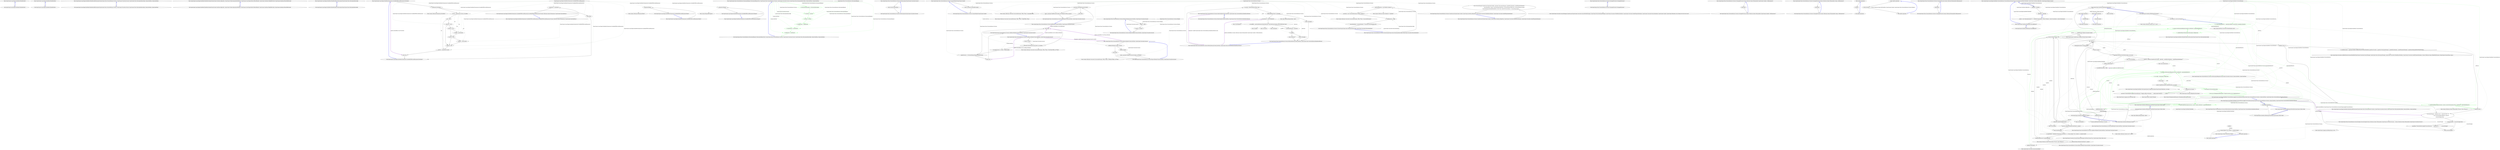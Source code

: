 digraph  {
m0_8 [cluster="QuantConnect.Lean.Engine.DataFeeds.IDataFeed.Exit()", file="IDataFeed.cs", label="Entry QuantConnect.Lean.Engine.DataFeeds.IDataFeed.Exit()", span="81-81"];
m0_9 [cluster="QuantConnect.Lean.Engine.DataFeeds.IDataFeed.Exit()", file="IDataFeed.cs", label="Exit QuantConnect.Lean.Engine.DataFeeds.IDataFeed.Exit()", span="81-81"];
m0_6 [cluster="QuantConnect.Lean.Engine.DataFeeds.IDataFeed.Run()", file="IDataFeed.cs", label="Entry QuantConnect.Lean.Engine.DataFeeds.IDataFeed.Run()", span="76-76"];
m0_7 [cluster="QuantConnect.Lean.Engine.DataFeeds.IDataFeed.Run()", file="IDataFeed.cs", label="Exit QuantConnect.Lean.Engine.DataFeeds.IDataFeed.Run()", span="76-76"];
m0_2 [cluster="QuantConnect.Lean.Engine.DataFeeds.IDataFeed.AddSubscription(QuantConnect.Data.UniverseSelection.Universe, QuantConnect.Securities.Security, QuantConnect.Data.SubscriptionDataConfig, System.DateTime, System.DateTime)", file="IDataFeed.cs", label="Entry QuantConnect.Lean.Engine.DataFeeds.IDataFeed.AddSubscription(QuantConnect.Data.UniverseSelection.Universe, QuantConnect.Securities.Security, QuantConnect.Data.SubscriptionDataConfig, System.DateTime, System.DateTime)", span="64-64"];
m0_3 [cluster="QuantConnect.Lean.Engine.DataFeeds.IDataFeed.AddSubscription(QuantConnect.Data.UniverseSelection.Universe, QuantConnect.Securities.Security, QuantConnect.Data.SubscriptionDataConfig, System.DateTime, System.DateTime)", file="IDataFeed.cs", label="Exit QuantConnect.Lean.Engine.DataFeeds.IDataFeed.AddSubscription(QuantConnect.Data.UniverseSelection.Universe, QuantConnect.Securities.Security, QuantConnect.Data.SubscriptionDataConfig, System.DateTime, System.DateTime)", span="64-64"];
m0_0 [cluster="QuantConnect.Lean.Engine.DataFeeds.IDataFeed.Initialize(QuantConnect.Interfaces.IAlgorithm, QuantConnect.Packets.AlgorithmNodePacket, QuantConnect.Lean.Engine.Results.IResultHandler, QuantConnect.Interfaces.IMapFileProvider, QuantConnect.Interfaces.IFactorFileProvider)", file="IDataFeed.cs", label="Entry QuantConnect.Lean.Engine.DataFeeds.IDataFeed.Initialize(QuantConnect.Interfaces.IAlgorithm, QuantConnect.Packets.AlgorithmNodePacket, QuantConnect.Lean.Engine.Results.IResultHandler, QuantConnect.Interfaces.IMapFileProvider, QuantConnect.Interfaces.IFactorFileProvider)", span="53-53"];
m0_1 [cluster="QuantConnect.Lean.Engine.DataFeeds.IDataFeed.Initialize(QuantConnect.Interfaces.IAlgorithm, QuantConnect.Packets.AlgorithmNodePacket, QuantConnect.Lean.Engine.Results.IResultHandler, QuantConnect.Interfaces.IMapFileProvider, QuantConnect.Interfaces.IFactorFileProvider)", file="IDataFeed.cs", label="Exit QuantConnect.Lean.Engine.DataFeeds.IDataFeed.Initialize(QuantConnect.Interfaces.IAlgorithm, QuantConnect.Packets.AlgorithmNodePacket, QuantConnect.Lean.Engine.Results.IResultHandler, QuantConnect.Interfaces.IMapFileProvider, QuantConnect.Interfaces.IFactorFileProvider)", span="53-53"];
m0_4 [cluster="QuantConnect.Lean.Engine.DataFeeds.IDataFeed.RemoveSubscription(QuantConnect.Data.SubscriptionDataConfig)", file="IDataFeed.cs", label="Entry QuantConnect.Lean.Engine.DataFeeds.IDataFeed.RemoveSubscription(QuantConnect.Data.SubscriptionDataConfig)", span="71-71"];
m0_5 [cluster="QuantConnect.Lean.Engine.DataFeeds.IDataFeed.RemoveSubscription(QuantConnect.Data.SubscriptionDataConfig)", file="IDataFeed.cs", label="Exit QuantConnect.Lean.Engine.DataFeeds.IDataFeed.RemoveSubscription(QuantConnect.Data.SubscriptionDataConfig)", span="71-71"];
m2_3 [cluster="QuantConnect.Lean.Engine.DataFeeds.Enumerators.QuoteBarFillForwardEnumerator.MoveNext()", file="OptionChainUniverse.cs", label="Entry QuantConnect.Lean.Engine.DataFeeds.Enumerators.QuoteBarFillForwardEnumerator.MoveNext()", span="67-67"];
m2_4 [cluster="QuantConnect.Lean.Engine.DataFeeds.Enumerators.QuoteBarFillForwardEnumerator.MoveNext()", file="OptionChainUniverse.cs", label="!_enumerator.MoveNext()", span="69-69"];
m2_5 [cluster="QuantConnect.Lean.Engine.DataFeeds.Enumerators.QuoteBarFillForwardEnumerator.MoveNext()", file="OptionChainUniverse.cs", label="return false;", span="69-69"];
m2_6 [cluster="QuantConnect.Lean.Engine.DataFeeds.Enumerators.QuoteBarFillForwardEnumerator.MoveNext()", file="OptionChainUniverse.cs", label="var bar = _enumerator.Current as QuoteBar", span="71-71"];
m2_7 [cluster="QuantConnect.Lean.Engine.DataFeeds.Enumerators.QuoteBarFillForwardEnumerator.MoveNext()", file="OptionChainUniverse.cs", label="bar != null", span="72-72"];
m2_9 [cluster="QuantConnect.Lean.Engine.DataFeeds.Enumerators.QuoteBarFillForwardEnumerator.MoveNext()", file="OptionChainUniverse.cs", label="bar.Bid == null", span="76-76"];
m2_10 [cluster="QuantConnect.Lean.Engine.DataFeeds.Enumerators.QuoteBarFillForwardEnumerator.MoveNext()", file="OptionChainUniverse.cs", label="bar.Bid = _previous.Bid", span="78-78"];
m2_11 [cluster="QuantConnect.Lean.Engine.DataFeeds.Enumerators.QuoteBarFillForwardEnumerator.MoveNext()", file="OptionChainUniverse.cs", label="bar.Ask == null", span="81-81"];
m2_12 [cluster="QuantConnect.Lean.Engine.DataFeeds.Enumerators.QuoteBarFillForwardEnumerator.MoveNext()", file="OptionChainUniverse.cs", label="bar.Ask = _previous.Ask", span="83-83"];
m2_13 [cluster="QuantConnect.Lean.Engine.DataFeeds.Enumerators.QuoteBarFillForwardEnumerator.MoveNext()", file="OptionChainUniverse.cs", label="_previous = bar", span="87-87"];
m2_8 [cluster="QuantConnect.Lean.Engine.DataFeeds.Enumerators.QuoteBarFillForwardEnumerator.MoveNext()", file="OptionChainUniverse.cs", label="_previous != null", span="74-74"];
m2_14 [cluster="QuantConnect.Lean.Engine.DataFeeds.Enumerators.QuoteBarFillForwardEnumerator.MoveNext()", file="OptionChainUniverse.cs", label="Current = _enumerator.Current", span="90-90"];
m2_15 [cluster="QuantConnect.Lean.Engine.DataFeeds.Enumerators.QuoteBarFillForwardEnumerator.MoveNext()", file="OptionChainUniverse.cs", label="return true;", span="92-92"];
m2_16 [cluster="QuantConnect.Lean.Engine.DataFeeds.Enumerators.QuoteBarFillForwardEnumerator.MoveNext()", file="OptionChainUniverse.cs", label="Exit QuantConnect.Lean.Engine.DataFeeds.Enumerators.QuoteBarFillForwardEnumerator.MoveNext()", span="67-67"];
m2_25 [cluster="System.Collections.IEnumerator.Reset()", file="OptionChainUniverse.cs", label="Entry System.Collections.IEnumerator.Reset()", span="0-0"];
m2_17 [cluster="System.Collections.IEnumerator.MoveNext()", file="OptionChainUniverse.cs", label="Entry System.Collections.IEnumerator.MoveNext()", span="0-0"];
m2_21 [cluster="System.IDisposable.Dispose()", file="OptionChainUniverse.cs", label="Entry System.IDisposable.Dispose()", span="0-0"];
m2_0 [cluster="QuantConnect.Lean.Engine.DataFeeds.Enumerators.QuoteBarFillForwardEnumerator.QuoteBarFillForwardEnumerator(System.Collections.Generic.IEnumerator<QuantConnect.Data.BaseData>)", file="OptionChainUniverse.cs", label="Entry QuantConnect.Lean.Engine.DataFeeds.Enumerators.QuoteBarFillForwardEnumerator.QuoteBarFillForwardEnumerator(System.Collections.Generic.IEnumerator<QuantConnect.Data.BaseData>)", span="35-35"];
m2_1 [cluster="QuantConnect.Lean.Engine.DataFeeds.Enumerators.QuoteBarFillForwardEnumerator.QuoteBarFillForwardEnumerator(System.Collections.Generic.IEnumerator<QuantConnect.Data.BaseData>)", file="OptionChainUniverse.cs", label="_enumerator = enumerator", span="37-37"];
m2_2 [cluster="QuantConnect.Lean.Engine.DataFeeds.Enumerators.QuoteBarFillForwardEnumerator.QuoteBarFillForwardEnumerator(System.Collections.Generic.IEnumerator<QuantConnect.Data.BaseData>)", file="OptionChainUniverse.cs", label="Exit QuantConnect.Lean.Engine.DataFeeds.Enumerators.QuoteBarFillForwardEnumerator.QuoteBarFillForwardEnumerator(System.Collections.Generic.IEnumerator<QuantConnect.Data.BaseData>)", span="35-35"];
m2_22 [cluster="QuantConnect.Lean.Engine.DataFeeds.Enumerators.QuoteBarFillForwardEnumerator.Reset()", file="OptionChainUniverse.cs", label="Entry QuantConnect.Lean.Engine.DataFeeds.Enumerators.QuoteBarFillForwardEnumerator.Reset()", span="107-107"];
m2_23 [cluster="QuantConnect.Lean.Engine.DataFeeds.Enumerators.QuoteBarFillForwardEnumerator.Reset()", file="OptionChainUniverse.cs", label="_enumerator.Reset()", span="109-109"];
m2_24 [cluster="QuantConnect.Lean.Engine.DataFeeds.Enumerators.QuoteBarFillForwardEnumerator.Reset()", file="OptionChainUniverse.cs", label="Exit QuantConnect.Lean.Engine.DataFeeds.Enumerators.QuoteBarFillForwardEnumerator.Reset()", span="107-107"];
m2_18 [cluster="QuantConnect.Lean.Engine.DataFeeds.Enumerators.QuoteBarFillForwardEnumerator.Dispose()", file="OptionChainUniverse.cs", label="Entry QuantConnect.Lean.Engine.DataFeeds.Enumerators.QuoteBarFillForwardEnumerator.Dispose()", span="98-98"];
m2_19 [cluster="QuantConnect.Lean.Engine.DataFeeds.Enumerators.QuoteBarFillForwardEnumerator.Dispose()", file="OptionChainUniverse.cs", label="_enumerator.Dispose()", span="100-100"];
m2_20 [cluster="QuantConnect.Lean.Engine.DataFeeds.Enumerators.QuoteBarFillForwardEnumerator.Dispose()", file="OptionChainUniverse.cs", label="Exit QuantConnect.Lean.Engine.DataFeeds.Enumerators.QuoteBarFillForwardEnumerator.Dispose()", span="98-98"];
m2_26 [file="OptionChainUniverse.cs", label="QuantConnect.Lean.Engine.DataFeeds.Enumerators.QuoteBarFillForwardEnumerator", span=""];
m3_0 [cluster="QuantConnect.Data.UniverseSelection.SubscriptionRequest.SubscriptionRequest(bool, QuantConnect.Data.UniverseSelection.Universe, QuantConnect.Securities.Security, QuantConnect.Data.SubscriptionDataConfig, System.DateTime, System.DateTime)", file="SubscriptionRequest.cs", label="Entry QuantConnect.Data.UniverseSelection.SubscriptionRequest.SubscriptionRequest(bool, QuantConnect.Data.UniverseSelection.Universe, QuantConnect.Securities.Security, QuantConnect.Data.SubscriptionDataConfig, System.DateTime, System.DateTime)", span="58-58"];
m3_1 [cluster="QuantConnect.Data.UniverseSelection.SubscriptionRequest.SubscriptionRequest(bool, QuantConnect.Data.UniverseSelection.Universe, QuantConnect.Securities.Security, QuantConnect.Data.SubscriptionDataConfig, System.DateTime, System.DateTime)", color=green, community=0, file="SubscriptionRequest.cs", label="0: IsUniverseSubscription = isUniverseSubscription", span="65-65"];
m3_2 [cluster="QuantConnect.Data.UniverseSelection.SubscriptionRequest.SubscriptionRequest(bool, QuantConnect.Data.UniverseSelection.Universe, QuantConnect.Securities.Security, QuantConnect.Data.SubscriptionDataConfig, System.DateTime, System.DateTime)", color=green, community=0, file="SubscriptionRequest.cs", label="0: Universe = universe", span="66-66"];
m3_3 [cluster="QuantConnect.Data.UniverseSelection.SubscriptionRequest.SubscriptionRequest(bool, QuantConnect.Data.UniverseSelection.Universe, QuantConnect.Securities.Security, QuantConnect.Data.SubscriptionDataConfig, System.DateTime, System.DateTime)", color=green, community=0, file="SubscriptionRequest.cs", label="0: Security = security", span="67-67"];
m3_4 [cluster="QuantConnect.Data.UniverseSelection.SubscriptionRequest.SubscriptionRequest(bool, QuantConnect.Data.UniverseSelection.Universe, QuantConnect.Securities.Security, QuantConnect.Data.SubscriptionDataConfig, System.DateTime, System.DateTime)", color=green, community=0, file="SubscriptionRequest.cs", label="0: Configuration = configuration", span="68-68"];
m3_5 [cluster="QuantConnect.Data.UniverseSelection.SubscriptionRequest.SubscriptionRequest(bool, QuantConnect.Data.UniverseSelection.Universe, QuantConnect.Securities.Security, QuantConnect.Data.SubscriptionDataConfig, System.DateTime, System.DateTime)", color=green, community=0, file="SubscriptionRequest.cs", label="0: StartTimeUtc = startTimeUtc", span="69-69"];
m3_6 [cluster="QuantConnect.Data.UniverseSelection.SubscriptionRequest.SubscriptionRequest(bool, QuantConnect.Data.UniverseSelection.Universe, QuantConnect.Securities.Security, QuantConnect.Data.SubscriptionDataConfig, System.DateTime, System.DateTime)", color=green, community=0, file="SubscriptionRequest.cs", label="0: EndTimeUtc = endTimeUtc", span="70-70"];
m3_7 [cluster="QuantConnect.Data.UniverseSelection.SubscriptionRequest.SubscriptionRequest(bool, QuantConnect.Data.UniverseSelection.Universe, QuantConnect.Securities.Security, QuantConnect.Data.SubscriptionDataConfig, System.DateTime, System.DateTime)", file="SubscriptionRequest.cs", label="Exit QuantConnect.Data.UniverseSelection.SubscriptionRequest.SubscriptionRequest(bool, QuantConnect.Data.UniverseSelection.Universe, QuantConnect.Securities.Security, QuantConnect.Data.SubscriptionDataConfig, System.DateTime, System.DateTime)", span="58-58"];
m3_8 [file="SubscriptionRequest.cs", label="QuantConnect.Data.UniverseSelection.SubscriptionRequest", span=""];
m4_45 [cluster="QuantConnect.Data.UniverseSelection.Universe.GetSubscriptions(QuantConnect.Securities.Security)", file="Universe.cs", label="Entry QuantConnect.Data.UniverseSelection.Universe.GetSubscriptions(QuantConnect.Securities.Security)", span="184-184"];
m4_46 [cluster="QuantConnect.Data.UniverseSelection.Universe.GetSubscriptions(QuantConnect.Securities.Security)", file="Universe.cs", label="return security.Subscriptions;", span="186-186"];
m4_47 [cluster="QuantConnect.Data.UniverseSelection.Universe.GetSubscriptions(QuantConnect.Securities.Security)", file="Universe.cs", label="Exit QuantConnect.Data.UniverseSelection.Universe.GetSubscriptions(QuantConnect.Securities.Security)", span="184-184"];
m4_48 [cluster="QuantConnect.Data.UniverseSelection.Universe.ContainsMember(QuantConnect.Symbol)", file="Universe.cs", label="Entry QuantConnect.Data.UniverseSelection.Universe.ContainsMember(QuantConnect.Symbol)", span="194-194"];
m4_49 [cluster="QuantConnect.Data.UniverseSelection.Universe.ContainsMember(QuantConnect.Symbol)", file="Universe.cs", label="return _securities.ContainsKey(symbol);", span="196-196"];
m4_50 [cluster="QuantConnect.Data.UniverseSelection.Universe.ContainsMember(QuantConnect.Symbol)", file="Universe.cs", label="Exit QuantConnect.Data.UniverseSelection.Universe.ContainsMember(QuantConnect.Symbol)", span="194-194"];
m4_57 [cluster="QuantConnect.Data.UniverseSelection.Universe.Member.Member(System.DateTime, QuantConnect.Securities.Security)", file="Universe.cs", label="Entry QuantConnect.Data.UniverseSelection.Universe.Member.Member(System.DateTime, QuantConnect.Securities.Security)", span="254-254"];
m4_77 [cluster="QuantConnect.Data.UniverseSelection.Universe.Member.Member(System.DateTime, QuantConnect.Securities.Security)", file="Universe.cs", label="Added = added", span="256-256"];
m4_78 [cluster="QuantConnect.Data.UniverseSelection.Universe.Member.Member(System.DateTime, QuantConnect.Securities.Security)", file="Universe.cs", label="Security = security", span="257-257"];
m4_79 [cluster="QuantConnect.Data.UniverseSelection.Universe.Member.Member(System.DateTime, QuantConnect.Securities.Security)", file="Universe.cs", label="Exit QuantConnect.Data.UniverseSelection.Universe.Member.Member(System.DateTime, QuantConnect.Securities.Security)", span="254-254"];
m4_41 [cluster="QuantConnect.Data.UniverseSelection.Universe.CreateSecurity(QuantConnect.Symbol, QuantConnect.Interfaces.IAlgorithm, QuantConnect.Securities.MarketHoursDatabase, QuantConnect.Securities.SymbolPropertiesDatabase)", file="Universe.cs", label="Entry QuantConnect.Data.UniverseSelection.Universe.CreateSecurity(QuantConnect.Symbol, QuantConnect.Interfaces.IAlgorithm, QuantConnect.Securities.MarketHoursDatabase, QuantConnect.Securities.SymbolPropertiesDatabase)", span="166-166"];
m4_42 [cluster="QuantConnect.Data.UniverseSelection.Universe.CreateSecurity(QuantConnect.Symbol, QuantConnect.Interfaces.IAlgorithm, QuantConnect.Securities.MarketHoursDatabase, QuantConnect.Securities.SymbolPropertiesDatabase)", file="Universe.cs", label="return SecurityManager.CreateSecurity(algorithm.Portfolio, algorithm.SubscriptionManager, marketHoursDatabase, symbolPropertiesDatabase,\r\n                SecurityInitializer, symbol, UniverseSettings.Resolution, UniverseSettings.FillForward, UniverseSettings.Leverage,\r\n                UniverseSettings.ExtendedMarketHours, false, false, symbol.ID.SecurityType == SecurityType.Option);", span="169-171"];
m4_43 [cluster="QuantConnect.Data.UniverseSelection.Universe.CreateSecurity(QuantConnect.Symbol, QuantConnect.Interfaces.IAlgorithm, QuantConnect.Securities.MarketHoursDatabase, QuantConnect.Securities.SymbolPropertiesDatabase)", file="Universe.cs", label="Exit QuantConnect.Data.UniverseSelection.Universe.CreateSecurity(QuantConnect.Symbol, QuantConnect.Interfaces.IAlgorithm, QuantConnect.Securities.MarketHoursDatabase, QuantConnect.Securities.SymbolPropertiesDatabase)", span="166-166"];
m4_66 [cluster="QuantConnect.Data.UniverseSelection.Universe.UnchangedUniverse.UnchangedUniverse()", file="Universe.cs", label="Entry QuantConnect.Data.UniverseSelection.Universe.UnchangedUniverse.UnchangedUniverse()", span="244-244"];
m4_67 [cluster="QuantConnect.Data.UniverseSelection.Universe.UnchangedUniverse.UnchangedUniverse()", file="Universe.cs", label="Exit QuantConnect.Data.UniverseSelection.Universe.UnchangedUniverse.UnchangedUniverse()", span="244-244"];
m4_68 [cluster="QuantConnect.Data.UniverseSelection.Universe.UnchangedUniverse.System.Collections.Generic.IEnumerable<QuantConnect.Symbol>.GetEnumerator()", file="Universe.cs", label="Entry QuantConnect.Data.UniverseSelection.Universe.UnchangedUniverse.System.Collections.Generic.IEnumerable<QuantConnect.Symbol>.GetEnumerator()", span="245-245"];
m4_69 [cluster="QuantConnect.Data.UniverseSelection.Universe.UnchangedUniverse.System.Collections.Generic.IEnumerable<QuantConnect.Symbol>.GetEnumerator()", file="Universe.cs", label="yield break;", span="245-245"];
m4_70 [cluster="QuantConnect.Data.UniverseSelection.Universe.UnchangedUniverse.System.Collections.Generic.IEnumerable<QuantConnect.Symbol>.GetEnumerator()", file="Universe.cs", label="Exit QuantConnect.Data.UniverseSelection.Universe.UnchangedUniverse.System.Collections.Generic.IEnumerable<QuantConnect.Symbol>.GetEnumerator()", span="245-245"];
m4_44 [cluster="QuantConnect.Securities.SecurityManager.CreateSecurity(QuantConnect.Securities.SecurityPortfolioManager, QuantConnect.Data.SubscriptionManager, QuantConnect.Securities.MarketHoursDatabase, QuantConnect.Securities.SymbolPropertiesDatabase, QuantConnect.Securities.ISecurityInitializer, QuantConnect.Symbol, QuantConnect.Resolution, bool, decimal, bool, bool, bool, bool)", file="Universe.cs", label="Entry QuantConnect.Securities.SecurityManager.CreateSecurity(QuantConnect.Securities.SecurityPortfolioManager, QuantConnect.Data.SubscriptionManager, QuantConnect.Securities.MarketHoursDatabase, QuantConnect.Securities.SymbolPropertiesDatabase, QuantConnect.Securities.ISecurityInitializer, QuantConnect.Symbol, QuantConnect.Resolution, bool, decimal, bool, bool, bool, bool)", span="411-411"];
m4_71 [cluster="QuantConnect.Data.UniverseSelection.Universe.UnchangedUniverse.System.Collections.Generic.IEnumerable<string>.GetEnumerator()", file="Universe.cs", label="Entry QuantConnect.Data.UniverseSelection.Universe.UnchangedUniverse.System.Collections.Generic.IEnumerable<string>.GetEnumerator()", span="246-246"];
m4_72 [cluster="QuantConnect.Data.UniverseSelection.Universe.UnchangedUniverse.System.Collections.Generic.IEnumerable<string>.GetEnumerator()", file="Universe.cs", label="yield break;", span="246-246"];
m4_73 [cluster="QuantConnect.Data.UniverseSelection.Universe.UnchangedUniverse.System.Collections.Generic.IEnumerable<string>.GetEnumerator()", file="Universe.cs", label="Exit QuantConnect.Data.UniverseSelection.Universe.UnchangedUniverse.System.Collections.Generic.IEnumerable<string>.GetEnumerator()", span="246-246"];
m4_35 [cluster="object.ReferenceEquals(object, object)", file="Universe.cs", label="Entry object.ReferenceEquals(object, object)", span="0-0"];
m4_3 [cluster="lambda expression", file="Universe.cs", label="Entry lambda expression", span="86-86"];
m4_0 [cluster="lambda expression", file="Universe.cs", label="Entry lambda expression", span="86-86"];
m4_1 [cluster="lambda expression", file="Universe.cs", label="x.Value.Security", span="86-86"];
m4_2 [cluster="lambda expression", file="Universe.cs", label="Exit lambda expression", span="86-86"];
m4_4 [cluster="lambda expression", file="Universe.cs", label="x.Symbol", span="86-86"];
m4_5 [cluster="lambda expression", file="Universe.cs", label="Exit lambda expression", span="86-86"];
m4_12 [cluster="System.Collections.Generic.HashSet<T>.HashSet()", file="Universe.cs", label="Entry System.Collections.Generic.HashSet<T>.HashSet()", span="0-0"];
m4_14 [cluster="QuantConnect.Data.UniverseSelection.Universe.CanRemoveMember(System.DateTime, QuantConnect.Securities.Security)", file="Universe.cs", label="Entry QuantConnect.Data.UniverseSelection.Universe.CanRemoveMember(System.DateTime, QuantConnect.Securities.Security)", span="112-112"];
m4_15 [cluster="QuantConnect.Data.UniverseSelection.Universe.CanRemoveMember(System.DateTime, QuantConnect.Securities.Security)", file="Universe.cs", label="Member member", span="114-114"];
m4_16 [cluster="QuantConnect.Data.UniverseSelection.Universe.CanRemoveMember(System.DateTime, QuantConnect.Securities.Security)", file="Universe.cs", label="_securities.TryGetValue(security.Symbol, out member)", span="115-115"];
m4_17 [cluster="QuantConnect.Data.UniverseSelection.Universe.CanRemoveMember(System.DateTime, QuantConnect.Securities.Security)", file="Universe.cs", label="var timeInUniverse = utcTime - member.Added", span="117-117"];
m4_20 [cluster="QuantConnect.Data.UniverseSelection.Universe.CanRemoveMember(System.DateTime, QuantConnect.Securities.Security)", file="Universe.cs", label="return false;", span="123-123"];
m4_18 [cluster="QuantConnect.Data.UniverseSelection.Universe.CanRemoveMember(System.DateTime, QuantConnect.Securities.Security)", file="Universe.cs", label="timeInUniverse >= UniverseSettings.MinimumTimeInUniverse", span="118-118"];
m4_19 [cluster="QuantConnect.Data.UniverseSelection.Universe.CanRemoveMember(System.DateTime, QuantConnect.Securities.Security)", file="Universe.cs", label="return true;", span="120-120"];
m4_21 [cluster="QuantConnect.Data.UniverseSelection.Universe.CanRemoveMember(System.DateTime, QuantConnect.Securities.Security)", file="Universe.cs", label="Exit QuantConnect.Data.UniverseSelection.Universe.CanRemoveMember(System.DateTime, QuantConnect.Securities.Security)", span="112-112"];
m4_37 [cluster="Unk.Except", file="Universe.cs", label="Entry Unk.Except", span=""];
m4_59 [cluster="QuantConnect.Data.UniverseSelection.Universe.RemoveMember(System.DateTime, QuantConnect.Securities.Security)", file="Universe.cs", label="Entry QuantConnect.Data.UniverseSelection.Universe.RemoveMember(System.DateTime, QuantConnect.Securities.Security)", span="224-224"];
m4_60 [cluster="QuantConnect.Data.UniverseSelection.Universe.RemoveMember(System.DateTime, QuantConnect.Securities.Security)", file="Universe.cs", label="CanRemoveMember(utcTime, security)", span="226-226"];
m4_62 [cluster="QuantConnect.Data.UniverseSelection.Universe.RemoveMember(System.DateTime, QuantConnect.Securities.Security)", file="Universe.cs", label="return _securities.TryRemove(security.Symbol, out member);", span="229-229"];
m4_61 [cluster="QuantConnect.Data.UniverseSelection.Universe.RemoveMember(System.DateTime, QuantConnect.Securities.Security)", file="Universe.cs", label="Member member", span="228-228"];
m4_63 [cluster="QuantConnect.Data.UniverseSelection.Universe.RemoveMember(System.DateTime, QuantConnect.Securities.Security)", file="Universe.cs", label="return false;", span="231-231"];
m4_64 [cluster="QuantConnect.Data.UniverseSelection.Universe.RemoveMember(System.DateTime, QuantConnect.Securities.Security)", file="Universe.cs", label="Exit QuantConnect.Data.UniverseSelection.Universe.RemoveMember(System.DateTime, QuantConnect.Securities.Security)", span="224-224"];
m4_52 [cluster="QuantConnect.Data.UniverseSelection.Universe.AddMember(System.DateTime, QuantConnect.Securities.Security)", file="Universe.cs", label="Entry QuantConnect.Data.UniverseSelection.Universe.AddMember(System.DateTime, QuantConnect.Securities.Security)", span="206-206"];
m4_53 [cluster="QuantConnect.Data.UniverseSelection.Universe.AddMember(System.DateTime, QuantConnect.Securities.Security)", file="Universe.cs", label="_securities.ContainsKey(security.Symbol)", span="208-208"];
m4_55 [cluster="QuantConnect.Data.UniverseSelection.Universe.AddMember(System.DateTime, QuantConnect.Securities.Security)", file="Universe.cs", label="return _securities.TryAdd(security.Symbol, new Member(utcTime, security));", span="212-212"];
m4_54 [cluster="QuantConnect.Data.UniverseSelection.Universe.AddMember(System.DateTime, QuantConnect.Securities.Security)", file="Universe.cs", label="return false;", span="210-210"];
m4_56 [cluster="QuantConnect.Data.UniverseSelection.Universe.AddMember(System.DateTime, QuantConnect.Securities.Security)", file="Universe.cs", label="Exit QuantConnect.Data.UniverseSelection.Universe.AddMember(System.DateTime, QuantConnect.Securities.Security)", span="206-206"];
m4_58 [cluster="System.Collections.Concurrent.ConcurrentDictionary<TKey, TValue>.TryAdd(TKey, TValue)", file="Universe.cs", label="Entry System.Collections.Concurrent.ConcurrentDictionary<TKey, TValue>.TryAdd(TKey, TValue)", span="0-0"];
m4_22 [cluster="System.Collections.Concurrent.ConcurrentDictionary<TKey, TValue>.TryGetValue(TKey, out TValue)", file="Universe.cs", label="Entry System.Collections.Concurrent.ConcurrentDictionary<TKey, TValue>.TryGetValue(TKey, out TValue)", span="0-0"];
m4_65 [cluster="System.Collections.Concurrent.ConcurrentDictionary<TKey, TValue>.TryRemove(TKey, out TValue)", file="Universe.cs", label="Entry System.Collections.Concurrent.ConcurrentDictionary<TKey, TValue>.TryRemove(TKey, out TValue)", span="0-0"];
m4_74 [cluster="QuantConnect.Data.UniverseSelection.Universe.UnchangedUniverse.System.Collections.IEnumerable.GetEnumerator()", file="Universe.cs", label="Entry QuantConnect.Data.UniverseSelection.Universe.UnchangedUniverse.System.Collections.IEnumerable.GetEnumerator()", span="247-247"];
m4_75 [cluster="QuantConnect.Data.UniverseSelection.Universe.UnchangedUniverse.System.Collections.IEnumerable.GetEnumerator()", file="Universe.cs", label="yield break;", span="247-247"];
m4_76 [cluster="QuantConnect.Data.UniverseSelection.Universe.UnchangedUniverse.System.Collections.IEnumerable.GetEnumerator()", file="Universe.cs", label="Exit QuantConnect.Data.UniverseSelection.Universe.UnchangedUniverse.System.Collections.IEnumerable.GetEnumerator()", span="247-247"];
m4_13 [cluster="System.Collections.Concurrent.ConcurrentDictionary<TKey, TValue>.ConcurrentDictionary()", file="Universe.cs", label="Entry System.Collections.Concurrent.ConcurrentDictionary<TKey, TValue>.ConcurrentDictionary()", span="0-0"];
m4_23 [cluster="QuantConnect.Data.UniverseSelection.Universe.PerformSelection(System.DateTime, QuantConnect.Data.UniverseSelection.BaseDataCollection)", file="Universe.cs", label="Entry QuantConnect.Data.UniverseSelection.Universe.PerformSelection(System.DateTime, QuantConnect.Data.UniverseSelection.BaseDataCollection)", span="132-132"];
m4_24 [cluster="QuantConnect.Data.UniverseSelection.Universe.PerformSelection(System.DateTime, QuantConnect.Data.UniverseSelection.BaseDataCollection)", file="Universe.cs", label="var result = SelectSymbols(utcTime, data)", span="134-134"];
m4_25 [cluster="QuantConnect.Data.UniverseSelection.Universe.PerformSelection(System.DateTime, QuantConnect.Data.UniverseSelection.BaseDataCollection)", file="Universe.cs", label="ReferenceEquals(result, Unchanged)", span="135-135"];
m4_27 [cluster="QuantConnect.Data.UniverseSelection.Universe.PerformSelection(System.DateTime, QuantConnect.Data.UniverseSelection.BaseDataCollection)", file="Universe.cs", label="var selections = result.ToHashSet()", span="140-140"];
m4_26 [cluster="QuantConnect.Data.UniverseSelection.Universe.PerformSelection(System.DateTime, QuantConnect.Data.UniverseSelection.BaseDataCollection)", file="Universe.cs", label="return Unchanged;", span="137-137"];
m4_28 [cluster="QuantConnect.Data.UniverseSelection.Universe.PerformSelection(System.DateTime, QuantConnect.Data.UniverseSelection.BaseDataCollection)", file="Universe.cs", label="var hasDiffs = _previousSelections.Except(selections).Union(selections.Except(_previousSelections)).Any()", span="141-141"];
m4_29 [cluster="QuantConnect.Data.UniverseSelection.Universe.PerformSelection(System.DateTime, QuantConnect.Data.UniverseSelection.BaseDataCollection)", file="Universe.cs", label="_previousSelections = selections", span="142-142"];
m4_32 [cluster="QuantConnect.Data.UniverseSelection.Universe.PerformSelection(System.DateTime, QuantConnect.Data.UniverseSelection.BaseDataCollection)", file="Universe.cs", label="return selections;", span="147-147"];
m4_30 [cluster="QuantConnect.Data.UniverseSelection.Universe.PerformSelection(System.DateTime, QuantConnect.Data.UniverseSelection.BaseDataCollection)", file="Universe.cs", label="!hasDiffs", span="143-143"];
m4_31 [cluster="QuantConnect.Data.UniverseSelection.Universe.PerformSelection(System.DateTime, QuantConnect.Data.UniverseSelection.BaseDataCollection)", file="Universe.cs", label="return Unchanged;", span="145-145"];
m4_33 [cluster="QuantConnect.Data.UniverseSelection.Universe.PerformSelection(System.DateTime, QuantConnect.Data.UniverseSelection.BaseDataCollection)", file="Universe.cs", label="Exit QuantConnect.Data.UniverseSelection.Universe.PerformSelection(System.DateTime, QuantConnect.Data.UniverseSelection.BaseDataCollection)", span="132-132"];
m4_34 [cluster="QuantConnect.Data.UniverseSelection.Universe.SelectSymbols(System.DateTime, QuantConnect.Data.UniverseSelection.BaseDataCollection)", file="Universe.cs", label="Entry QuantConnect.Data.UniverseSelection.Universe.SelectSymbols(System.DateTime, QuantConnect.Data.UniverseSelection.BaseDataCollection)", span="156-156"];
m4_40 [cluster="QuantConnect.Data.UniverseSelection.Universe.SelectSymbols(System.DateTime, QuantConnect.Data.UniverseSelection.BaseDataCollection)", file="Universe.cs", label="Exit QuantConnect.Data.UniverseSelection.Universe.SelectSymbols(System.DateTime, QuantConnect.Data.UniverseSelection.BaseDataCollection)", span="156-156"];
m4_39 [cluster="Unk.Any", file="Universe.cs", label="Entry Unk.Any", span=""];
m4_51 [cluster="System.Collections.Concurrent.ConcurrentDictionary<TKey, TValue>.ContainsKey(TKey)", file="Universe.cs", label="Entry System.Collections.Concurrent.ConcurrentDictionary<TKey, TValue>.ContainsKey(TKey)", span="0-0"];
m4_38 [cluster="Unk.Union", file="Universe.cs", label="Entry Unk.Union", span=""];
m4_36 [cluster="Unk.ToHashSet", file="Universe.cs", label="Entry Unk.ToHashSet", span=""];
m4_6 [cluster="QuantConnect.Data.UniverseSelection.Universe.Universe(QuantConnect.Data.SubscriptionDataConfig, QuantConnect.Securities.ISecurityInitializer)", file="Universe.cs", label="Entry QuantConnect.Data.UniverseSelection.Universe.Universe(QuantConnect.Data.SubscriptionDataConfig, QuantConnect.Securities.ISecurityInitializer)", span="94-94"];
m4_7 [cluster="QuantConnect.Data.UniverseSelection.Universe.Universe(QuantConnect.Data.SubscriptionDataConfig, QuantConnect.Securities.ISecurityInitializer)", file="Universe.cs", label="_previousSelections = new HashSet<Symbol>()", span="96-96"];
m4_9 [cluster="QuantConnect.Data.UniverseSelection.Universe.Universe(QuantConnect.Data.SubscriptionDataConfig, QuantConnect.Securities.ISecurityInitializer)", file="Universe.cs", label="Configuration = config", span="99-99"];
m4_10 [cluster="QuantConnect.Data.UniverseSelection.Universe.Universe(QuantConnect.Data.SubscriptionDataConfig, QuantConnect.Securities.ISecurityInitializer)", file="Universe.cs", label="SecurityInitializer = securityInitializer ?? Securities.SecurityInitializer.Null", span="100-100"];
m4_8 [cluster="QuantConnect.Data.UniverseSelection.Universe.Universe(QuantConnect.Data.SubscriptionDataConfig, QuantConnect.Securities.ISecurityInitializer)", file="Universe.cs", label="_securities = new ConcurrentDictionary<Symbol, Member>()", span="97-97"];
m4_11 [cluster="QuantConnect.Data.UniverseSelection.Universe.Universe(QuantConnect.Data.SubscriptionDataConfig, QuantConnect.Securities.ISecurityInitializer)", file="Universe.cs", label="Exit QuantConnect.Data.UniverseSelection.Universe.Universe(QuantConnect.Data.SubscriptionDataConfig, QuantConnect.Securities.ISecurityInitializer)", span="94-94"];
m4_80 [file="Universe.cs", label="QuantConnect.Data.UniverseSelection.Universe", span=""];
m4_81 [file="Universe.cs", label="QuantConnect.Data.UniverseSelection.Universe.Member", span=""];
m5_60 [cluster="Unk.Where", file="UniverseSelection.cs", label="Entry Unk.Where", span=""];
m5_8 [cluster="lambda expression", file="UniverseSelection.cs", label="Exit lambda expression", span="49-49"];
m5_9 [cluster="QuantConnect.Lean.Engine.DataFeeds.UniverseSelection.ApplyUniverseSelection(QuantConnect.Data.UniverseSelection.Universe, System.DateTime, QuantConnect.Data.UniverseSelection.BaseDataCollection)", file="UniverseSelection.cs", label="Entry QuantConnect.Lean.Engine.DataFeeds.UniverseSelection.ApplyUniverseSelection(QuantConnect.Data.UniverseSelection.Universe, System.DateTime, QuantConnect.Data.UniverseSelection.BaseDataCollection)", span="58-58"];
m5_61 [cluster="System.Collections.Generic.List<T>.List()", file="UniverseSelection.cs", label="Entry System.Collections.Generic.List<T>.List()", span="0-0"];
m5_16 [cluster="QuantConnect.Lean.Engine.DataFeeds.UniverseSelection.ApplyUniverseSelection(QuantConnect.Data.UniverseSelection.Universe, System.DateTime, QuantConnect.Data.UniverseSelection.BaseDataCollection)", file="UniverseSelection.cs", label="var removals = new List<Security>()", span="76-76"];
m5_17 [cluster="QuantConnect.Lean.Engine.DataFeeds.UniverseSelection.ApplyUniverseSelection(QuantConnect.Data.UniverseSelection.Universe, System.DateTime, QuantConnect.Data.UniverseSelection.BaseDataCollection)", color=green, community=0, file="UniverseSelection.cs", label="0: var algorithmEndDateUtc = _algorithm.EndDate.ConvertToUtc(_algorithm.TimeZone)", span="77-77"];
m5_79 [cluster="System.NotImplementedException.NotImplementedException(string)", file="UniverseSelection.cs", label="Entry System.NotImplementedException.NotImplementedException(string)", span="0-0"];
m5_84 [cluster="QuantConnect.Data.UniverseSelection.SecurityChanges.SecurityChanges(System.Collections.Generic.IEnumerable<QuantConnect.Securities.Security>, System.Collections.Generic.IEnumerable<QuantConnect.Securities.Security>)", file="UniverseSelection.cs", label="Entry QuantConnect.Data.UniverseSelection.SecurityChanges.SecurityChanges(System.Collections.Generic.IEnumerable<QuantConnect.Securities.Security>, System.Collections.Generic.IEnumerable<QuantConnect.Securities.Security>)", span="58-58"];
m5_58 [cluster="object.ReferenceEquals(object, object)", file="UniverseSelection.cs", label="Entry object.ReferenceEquals(object, object)", span="0-0"];
m5_73 [cluster="Unk.TryGetValue", file="UniverseSelection.cs", label="Entry Unk.TryGetValue", span=""];
m5_6 [cluster="QuantConnect.Interfaces.IBrokerage.PlaceOrder(QuantConnect.Orders.Order)", file="UniverseSelection.cs", label="Entry QuantConnect.Interfaces.IBrokerage.PlaceOrder(QuantConnect.Orders.Order)", span="84-84"];
m5_93 [cluster="lambda expression", file="UniverseSelection.cs", label="x.Status.IsOpen() && x.Symbol == member.Symbol", span="94-94"];
m5_92 [cluster="lambda expression", file="UniverseSelection.cs", label="Entry lambda expression", span="94-94"];
m5_94 [cluster="lambda expression", file="UniverseSelection.cs", label="Exit lambda expression", span="94-94"];
m5_86 [cluster="lambda expression", file="UniverseSelection.cs", label="Entry lambda expression", span="73-73"];
m5_89 [cluster="lambda expression", file="UniverseSelection.cs", label="Entry lambda expression", span="73-73"];
m5_7 [cluster="QuantConnect.Interfaces.IBrokerage.PlaceOrder(QuantConnect.Orders.Order)", file="UniverseSelection.cs", label="Exit QuantConnect.Interfaces.IBrokerage.PlaceOrder(QuantConnect.Orders.Order)", span="84-84"];
m5_88 [cluster="lambda expression", file="UniverseSelection.cs", label="Exit lambda expression", span="73-73"];
m5_87 [cluster="lambda expression", file="UniverseSelection.cs", label="!x.EndOfStream", span="73-73"];
m5_91 [cluster="lambda expression", file="UniverseSelection.cs", label="Exit lambda expression", span="73-73"];
m5_90 [cluster="lambda expression", file="UniverseSelection.cs", label="x.Security.Symbol", span="73-73"];
m5_2 [cluster="QuantConnect.Lean.Engine.DataFeeds.UniverseSelection.UniverseSelection(QuantConnect.Lean.Engine.DataFeeds.IDataFeed, QuantConnect.Interfaces.IAlgorithm, QuantConnect.Packets.Controls)", file="UniverseSelection.cs", label="_algorithm = algorithm", span="48-48"];
m5_3 [cluster="QuantConnect.Lean.Engine.DataFeeds.UniverseSelection.UniverseSelection(QuantConnect.Lean.Engine.DataFeeds.IDataFeed, QuantConnect.Interfaces.IAlgorithm, QuantConnect.Packets.Controls)", file="UniverseSelection.cs", label="_limiter = new SubscriptionLimiter(() => dataFeed.Subscriptions, controls.TickLimit, controls.SecondLimit, controls.MinuteLimit)", span="49-49"];
m5_77 [cluster="QuantConnect.Symbol.ToString()", file="UniverseSelection.cs", label="Entry QuantConnect.Symbol.ToString()", span="208-208"];
m5_5 [cluster="QuantConnect.Interfaces.IBrokerage.GetCashBalance()", file="UniverseSelection.cs", label="Exit QuantConnect.Interfaces.IBrokerage.GetCashBalance()", span="77-77"];
m5_64 [cluster="QuantConnect.Data.UniverseSelection.Universe.CanRemoveMember(System.DateTime, QuantConnect.Securities.Security)", file="UniverseSelection.cs", label="Entry QuantConnect.Data.UniverseSelection.Universe.CanRemoveMember(System.DateTime, QuantConnect.Securities.Security)", span="112-112"];
m5_68 [cluster="QuantConnect.Data.UniverseSelection.Universe.RemoveMember(System.DateTime, QuantConnect.Securities.Security)", file="UniverseSelection.cs", label="Entry QuantConnect.Data.UniverseSelection.Universe.RemoveMember(System.DateTime, QuantConnect.Securities.Security)", span="245-245"];
m5_70 [cluster="QuantConnect.Data.UniverseSelection.Universe.GetSubscriptionRequests(QuantConnect.Securities.Security, System.DateTime, System.DateTime)", file="UniverseSelection.cs", label="Entry QuantConnect.Data.UniverseSelection.Universe.GetSubscriptionRequests(QuantConnect.Securities.Security, System.DateTime, System.DateTime)", span="181-181"];
m5_81 [cluster="QuantConnect.Data.UniverseSelection.Universe.AddMember(System.DateTime, QuantConnect.Securities.Security)", file="UniverseSelection.cs", label="Entry QuantConnect.Data.UniverseSelection.Universe.AddMember(System.DateTime, QuantConnect.Securities.Security)", span="227-227"];
m5_72 [cluster="QuantConnect.SymbolCache.TryRemove(QuantConnect.Symbol)", file="UniverseSelection.cs", label="Entry QuantConnect.SymbolCache.TryRemove(QuantConnect.Symbol)", span="92-92"];
m5_76 [cluster="QuantConnect.Interfaces.IAlgorithm.Error(string)", file="UniverseSelection.cs", label="Entry QuantConnect.Interfaces.IAlgorithm.Error(string)", span="360-360"];
m5_26 [cluster="QuantConnect.Lean.Engine.DataFeeds.UniverseSelection.ApplyUniverseSelection(QuantConnect.Data.UniverseSelection.Universe, System.DateTime, QuantConnect.Data.UniverseSelection.BaseDataCollection)", color=green, community=0, file="UniverseSelection.cs", label="0: universe.GetSubscriptionRequests(member, dateTimeUtc, algorithmEndDateUtc)", span="104-104"];
m5_18 [cluster="QuantConnect.Lean.Engine.DataFeeds.UniverseSelection.ApplyUniverseSelection(QuantConnect.Data.UniverseSelection.Universe, System.DateTime, QuantConnect.Data.UniverseSelection.BaseDataCollection)", file="UniverseSelection.cs", label="universe.Members.Values", span="80-80"];
m5_25 [cluster="QuantConnect.Lean.Engine.DataFeeds.UniverseSelection.ApplyUniverseSelection(QuantConnect.Data.UniverseSelection.Universe, System.DateTime, QuantConnect.Data.UniverseSelection.BaseDataCollection)", file="UniverseSelection.cs", label="member.Cache.Reset()", span="103-103"];
m5_27 [cluster="QuantConnect.Lean.Engine.DataFeeds.UniverseSelection.ApplyUniverseSelection(QuantConnect.Data.UniverseSelection.Universe, System.DateTime, QuantConnect.Data.UniverseSelection.BaseDataCollection)", color=green, community=0, file="UniverseSelection.cs", label="0: _dataFeed.RemoveSubscription(subscription.Configuration)", span="106-106"];
m5_28 [cluster="QuantConnect.Lean.Engine.DataFeeds.UniverseSelection.ApplyUniverseSelection(QuantConnect.Data.UniverseSelection.Universe, System.DateTime, QuantConnect.Data.UniverseSelection.BaseDataCollection)", file="UniverseSelection.cs", label="SymbolCache.TryRemove(member.Symbol)", span="110-110"];
m5_36 [cluster="QuantConnect.Lean.Engine.DataFeeds.UniverseSelection.ApplyUniverseSelection(QuantConnect.Data.UniverseSelection.Universe, System.DateTime, QuantConnect.Data.UniverseSelection.BaseDataCollection)", color=green, community=0, file="UniverseSelection.cs", label="0: universe.GetSubscriptionRequests(security, dateTimeUtc, algorithmEndDateUtc)", span="130-130"];
m5_33 [cluster="QuantConnect.Lean.Engine.DataFeeds.UniverseSelection.ApplyUniverseSelection(QuantConnect.Data.UniverseSelection.Universe, System.DateTime, QuantConnect.Data.UniverseSelection.BaseDataCollection)", file="UniverseSelection.cs", label="security = universe.CreateSecurity(symbol, _algorithm, _marketHoursDatabase, _symbolPropertiesDatabase)", span="124-124"];
m5_44 [cluster="QuantConnect.Lean.Engine.DataFeeds.UniverseSelection.ApplyUniverseSelection(QuantConnect.Data.UniverseSelection.Universe, System.DateTime, QuantConnect.Data.UniverseSelection.BaseDataCollection)", color=green, community=0, file="UniverseSelection.cs", label="0: _dataFeed.AddSubscription(universe, security, config, dateTimeUtc, algorithmEndDateUtc)", span="151-151"];
m5_32 [cluster="QuantConnect.Lean.Engine.DataFeeds.UniverseSelection.ApplyUniverseSelection(QuantConnect.Data.UniverseSelection.Universe, System.DateTime, QuantConnect.Data.UniverseSelection.BaseDataCollection)", file="UniverseSelection.cs", label="!_algorithm.Securities.TryGetValue(symbol, out security)", span="122-122"];
m5_35 [cluster="QuantConnect.Lean.Engine.DataFeeds.UniverseSelection.ApplyUniverseSelection(QuantConnect.Data.UniverseSelection.Universe, System.DateTime, QuantConnect.Data.UniverseSelection.BaseDataCollection)", file="UniverseSelection.cs", label="var addedSubscription = false", span="129-129"];
m5_41 [cluster="QuantConnect.Lean.Engine.DataFeeds.UniverseSelection.ApplyUniverseSelection(QuantConnect.Data.UniverseSelection.Universe, System.DateTime, QuantConnect.Data.UniverseSelection.BaseDataCollection)", file="UniverseSelection.cs", label="Log.Trace(''UniverseSelection.ApplyUniverseSelection(): Skipping adding subscription: '' + config.Symbol.ToString() + '': '' + reason)", span="141-141"];
m5_45 [cluster="QuantConnect.Lean.Engine.DataFeeds.UniverseSelection.ApplyUniverseSelection(QuantConnect.Data.UniverseSelection.Universe, System.DateTime, QuantConnect.Data.UniverseSelection.BaseDataCollection)", file="UniverseSelection.cs", label="addedSubscription = true", span="153-153"];
m5_37 [cluster="QuantConnect.Lean.Engine.DataFeeds.UniverseSelection.ApplyUniverseSelection(QuantConnect.Data.UniverseSelection.Universe, System.DateTime, QuantConnect.Data.UniverseSelection.BaseDataCollection)", color=green, community=0, file="UniverseSelection.cs", label="0: var config = subscription.Configuration", span="132-132"];
m5_46 [cluster="QuantConnect.Lean.Engine.DataFeeds.UniverseSelection.ApplyUniverseSelection(QuantConnect.Data.UniverseSelection.Universe, System.DateTime, QuantConnect.Data.UniverseSelection.BaseDataCollection)", file="UniverseSelection.cs", label=addedSubscription, span="157-157"];
m5_42 [cluster="QuantConnect.Lean.Engine.DataFeeds.UniverseSelection.ApplyUniverseSelection(QuantConnect.Data.UniverseSelection.Universe, System.DateTime, QuantConnect.Data.UniverseSelection.BaseDataCollection)", color=green, community=0, file="UniverseSelection.cs", label="0: subscription.IsUniverseSubscription", span="145-145"];
m5_51 [cluster="QuantConnect.Lean.Engine.DataFeeds.UniverseSelection.ApplyUniverseSelection(QuantConnect.Data.UniverseSelection.Universe, System.DateTime, QuantConnect.Data.UniverseSelection.BaseDataCollection)", color=green, community=0, file="UniverseSelection.cs", label="0: _dataFeed.AddSubscription(universe, security, security.Subscriptions.First(), dateTimeUtc, algorithmEndDateUtc)", span="170-170"];
m5_50 [cluster="QuantConnect.Lean.Engine.DataFeeds.UniverseSelection.ApplyUniverseSelection(QuantConnect.Data.UniverseSelection.Universe, System.DateTime, QuantConnect.Data.UniverseSelection.BaseDataCollection)", file="UniverseSelection.cs", label=addedSecurities, span="167-167"];
m5_38 [cluster="QuantConnect.Lean.Engine.DataFeeds.UniverseSelection.ApplyUniverseSelection(QuantConnect.Data.UniverseSelection.Universe, System.DateTime, QuantConnect.Data.UniverseSelection.BaseDataCollection)", file="UniverseSelection.cs", label="string reason", span="135-135"];
m5_39 [cluster="QuantConnect.Lean.Engine.DataFeeds.UniverseSelection.ApplyUniverseSelection(QuantConnect.Data.UniverseSelection.Universe, System.DateTime, QuantConnect.Data.UniverseSelection.BaseDataCollection)", file="UniverseSelection.cs", label="!_limiter.CanAddSubscription(config.Resolution, out reason)", span="136-136"];
m5_43 [cluster="QuantConnect.Lean.Engine.DataFeeds.UniverseSelection.ApplyUniverseSelection(QuantConnect.Data.UniverseSelection.Universe, System.DateTime, QuantConnect.Data.UniverseSelection.BaseDataCollection)", color=green, community=0, file="UniverseSelection.cs", label="0: throw new NotImplementedException(''Chained universes are not implemented yet'');", span="147-147"];
m5_10 [cluster="QuantConnect.Interfaces.IBrokerage.CancelOrder(QuantConnect.Orders.Order)", file="UniverseSelection.cs", label="Entry QuantConnect.Interfaces.IBrokerage.CancelOrder(QuantConnect.Orders.Order)", span="98-98"];
m5_20 [cluster="QuantConnect.Lean.Engine.DataFeeds.UniverseSelection.ApplyUniverseSelection(QuantConnect.Data.UniverseSelection.Universe, System.DateTime, QuantConnect.Data.UniverseSelection.BaseDataCollection)", file="UniverseSelection.cs", label="!universe.CanRemoveMember(dateTimeUtc, member)", span="86-86"];
m5_24 [cluster="QuantConnect.Lean.Engine.DataFeeds.UniverseSelection.ApplyUniverseSelection(QuantConnect.Data.UniverseSelection.Universe, System.DateTime, QuantConnect.Data.UniverseSelection.BaseDataCollection)", file="UniverseSelection.cs", label="universe.RemoveMember(dateTimeUtc, member)", span="98-98"];
m5_47 [cluster="QuantConnect.Lean.Engine.DataFeeds.UniverseSelection.ApplyUniverseSelection(QuantConnect.Data.UniverseSelection.Universe, System.DateTime, QuantConnect.Data.UniverseSelection.BaseDataCollection)", file="UniverseSelection.cs", label="universe.AddMember(dateTimeUtc, security)", span="159-159"];
m5_54 [cluster="QuantConnect.Lean.Engine.DataFeeds.UniverseSelection.ApplyUniverseSelection(QuantConnect.Data.UniverseSelection.Universe, System.DateTime, QuantConnect.Data.UniverseSelection.BaseDataCollection)", file="UniverseSelection.cs", label="Log.Debug(''UniverseSelection.ApplyUniverseSelection(): '' + dateTimeUtc + '': '' + securityChanges)", span="181-181"];
m5_52 [cluster="QuantConnect.Lean.Engine.DataFeeds.UniverseSelection.ApplyUniverseSelection(QuantConnect.Data.UniverseSelection.Universe, System.DateTime, QuantConnect.Data.UniverseSelection.BaseDataCollection)", file="UniverseSelection.cs", label="var securityChanges = additions.Count + removals.Count != 0\r\n                ? new SecurityChanges(additions, removals)\r\n                : SecurityChanges.None", span="175-177"];
m5_19 [cluster="QuantConnect.Lean.Engine.DataFeeds.UniverseSelection.ApplyUniverseSelection(QuantConnect.Data.UniverseSelection.Universe, System.DateTime, QuantConnect.Data.UniverseSelection.BaseDataCollection)", file="UniverseSelection.cs", label="selections.Contains(member.Symbol)", span="83-83"];
m5_23 [cluster="QuantConnect.Lean.Engine.DataFeeds.UniverseSelection.ApplyUniverseSelection(QuantConnect.Data.UniverseSelection.Universe, System.DateTime, QuantConnect.Data.UniverseSelection.BaseDataCollection)", file="UniverseSelection.cs", label="!member.HoldStock && !openOrders.Any()", span="95-95"];
m5_29 [cluster="QuantConnect.Lean.Engine.DataFeeds.UniverseSelection.ApplyUniverseSelection(QuantConnect.Data.UniverseSelection.Universe, System.DateTime, QuantConnect.Data.UniverseSelection.BaseDataCollection)", file="UniverseSelection.cs", label=selections, span="115-115"];
m5_21 [cluster="QuantConnect.Lean.Engine.DataFeeds.UniverseSelection.ApplyUniverseSelection(QuantConnect.Data.UniverseSelection.Universe, System.DateTime, QuantConnect.Data.UniverseSelection.BaseDataCollection)", file="UniverseSelection.cs", label="removals.Add(member)", span="91-91"];
m5_22 [cluster="QuantConnect.Lean.Engine.DataFeeds.UniverseSelection.ApplyUniverseSelection(QuantConnect.Data.UniverseSelection.Universe, System.DateTime, QuantConnect.Data.UniverseSelection.BaseDataCollection)", file="UniverseSelection.cs", label="var openOrders = _algorithm.Transactions.GetOrders(x => x.Status.IsOpen() && x.Symbol == member.Symbol)", span="94-94"];
m5_34 [cluster="QuantConnect.Lean.Engine.DataFeeds.UniverseSelection.ApplyUniverseSelection(QuantConnect.Data.UniverseSelection.Universe, System.DateTime, QuantConnect.Data.UniverseSelection.BaseDataCollection)", file="UniverseSelection.cs", label="additions.Add(security)", span="127-127"];
m5_31 [cluster="QuantConnect.Lean.Engine.DataFeeds.UniverseSelection.ApplyUniverseSelection(QuantConnect.Data.UniverseSelection.Universe, System.DateTime, QuantConnect.Data.UniverseSelection.BaseDataCollection)", file="UniverseSelection.cs", label="Security security", span="121-121"];
m5_40 [cluster="QuantConnect.Lean.Engine.DataFeeds.UniverseSelection.ApplyUniverseSelection(QuantConnect.Data.UniverseSelection.Universe, System.DateTime, QuantConnect.Data.UniverseSelection.BaseDataCollection)", file="UniverseSelection.cs", label="_algorithm.Error(reason)", span="140-140"];
m5_14 [cluster="QuantConnect.Interfaces.IBrokerage.Disconnect()", file="UniverseSelection.cs", label="Entry QuantConnect.Interfaces.IBrokerage.Disconnect()", span="108-108"];
m5_49 [cluster="QuantConnect.Lean.Engine.DataFeeds.UniverseSelection.ApplyUniverseSelection(QuantConnect.Data.UniverseSelection.Universe, System.DateTime, QuantConnect.Data.UniverseSelection.BaseDataCollection)", file="UniverseSelection.cs", label="var addedSecurities = _algorithm.Portfolio.CashBook.EnsureCurrencyDataFeeds(_algorithm.Securities, _algorithm.SubscriptionManager, _marketHoursDatabase, _symbolPropertiesDatabase, _algorithm.BrokerageModel.DefaultMarkets)", span="166-166"];
m5_15 [cluster="QuantConnect.Interfaces.IBrokerage.Disconnect()", file="UniverseSelection.cs", label="Exit QuantConnect.Interfaces.IBrokerage.Disconnect()", span="108-108"];
m5_12 [cluster="QuantConnect.Interfaces.IBrokerage.Connect()", file="UniverseSelection.cs", label="Entry QuantConnect.Interfaces.IBrokerage.Connect()", span="103-103"];
m5_55 [cluster="QuantConnect.Lean.Engine.DataFeeds.UniverseSelection.ApplyUniverseSelection(QuantConnect.Data.UniverseSelection.Universe, System.DateTime, QuantConnect.Data.UniverseSelection.BaseDataCollection)", file="UniverseSelection.cs", label="return securityChanges;", span="184-184"];
m5_11 [cluster="QuantConnect.Interfaces.IBrokerage.CancelOrder(QuantConnect.Orders.Order)", file="UniverseSelection.cs", label="Exit QuantConnect.Interfaces.IBrokerage.CancelOrder(QuantConnect.Orders.Order)", span="98-98"];
m5_13 [cluster="QuantConnect.Interfaces.IBrokerage.Connect()", file="UniverseSelection.cs", label="Exit QuantConnect.Interfaces.IBrokerage.Connect()", span="103-103"];
m5_53 [cluster="QuantConnect.Lean.Engine.DataFeeds.UniverseSelection.ApplyUniverseSelection(QuantConnect.Data.UniverseSelection.Universe, System.DateTime, QuantConnect.Data.UniverseSelection.BaseDataCollection)", file="UniverseSelection.cs", label="securityChanges != SecurityChanges.None", span="179-179"];
m5_48 [cluster="QuantConnect.Lean.Engine.DataFeeds.UniverseSelection.ApplyUniverseSelection(QuantConnect.Data.UniverseSelection.Universe, System.DateTime, QuantConnect.Data.UniverseSelection.BaseDataCollection)", file="UniverseSelection.cs", label="additions.Count > 0", span="164-164"];
m5_30 [cluster="QuantConnect.Lean.Engine.DataFeeds.UniverseSelection.ApplyUniverseSelection(QuantConnect.Data.UniverseSelection.Universe, System.DateTime, QuantConnect.Data.UniverseSelection.BaseDataCollection)", file="UniverseSelection.cs", label="existingSubscriptions.Contains(symbol)", span="118-118"];
m5_56 [cluster="QuantConnect.Lean.Engine.DataFeeds.UniverseSelection.ApplyUniverseSelection(QuantConnect.Data.UniverseSelection.Universe, System.DateTime, QuantConnect.Data.UniverseSelection.BaseDataCollection)", file="UniverseSelection.cs", label="Exit QuantConnect.Lean.Engine.DataFeeds.UniverseSelection.ApplyUniverseSelection(QuantConnect.Data.UniverseSelection.Universe, System.DateTime, QuantConnect.Data.UniverseSelection.BaseDataCollection)", span="58-58"];
m5_75 [cluster="QuantConnect.Lean.Engine.DataFeeds.SubscriptionLimiter.CanAddSubscription(QuantConnect.Resolution, out string)", file="UniverseSelection.cs", label="Entry QuantConnect.Lean.Engine.DataFeeds.SubscriptionLimiter.CanAddSubscription(QuantConnect.Resolution, out string)", span="84-84"];
m5_0 [cluster="QuantConnect.Lean.Engine.DataFeeds.UniverseSelection.UniverseSelection(QuantConnect.Lean.Engine.DataFeeds.IDataFeed, QuantConnect.Interfaces.IAlgorithm, QuantConnect.Packets.Controls)", file="UniverseSelection.cs", label="Entry QuantConnect.Lean.Engine.DataFeeds.UniverseSelection.UniverseSelection(QuantConnect.Lean.Engine.DataFeeds.IDataFeed, QuantConnect.Interfaces.IAlgorithm, QuantConnect.Packets.Controls)", span="45-45"];
m5_1 [cluster="QuantConnect.Lean.Engine.DataFeeds.UniverseSelection.UniverseSelection(QuantConnect.Lean.Engine.DataFeeds.IDataFeed, QuantConnect.Interfaces.IAlgorithm, QuantConnect.Packets.Controls)", file="UniverseSelection.cs", label="_dataFeed = dataFeed", span="47-47"];
m5_57 [cluster="QuantConnect.Data.UniverseSelection.Universe.PerformSelection(System.DateTime, QuantConnect.Data.UniverseSelection.BaseDataCollection)", file="UniverseSelection.cs", label="Entry QuantConnect.Data.UniverseSelection.Universe.PerformSelection(System.DateTime, QuantConnect.Data.UniverseSelection.BaseDataCollection)", span="132-132"];
m5_85 [cluster="QuantConnect.Logging.Log.Debug(string, int, int)", file="UniverseSelection.cs", label="Entry QuantConnect.Logging.Log.Debug(string, int, int)", span="142-142"];
m5_82 [cluster="QuantConnect.Securities.CashBook.EnsureCurrencyDataFeeds(QuantConnect.Securities.SecurityManager, QuantConnect.Data.SubscriptionManager, QuantConnect.Securities.MarketHoursDatabase, QuantConnect.Securities.SymbolPropertiesDatabase, System.Collections.Generic.IReadOnlyDictionary<QuantConnect.SecurityType, string>)", file="UniverseSelection.cs", label="Entry QuantConnect.Securities.CashBook.EnsureCurrencyDataFeeds(QuantConnect.Securities.SecurityManager, QuantConnect.Data.SubscriptionManager, QuantConnect.Securities.MarketHoursDatabase, QuantConnect.Securities.SymbolPropertiesDatabase, System.Collections.Generic.IReadOnlyDictionary<QuantConnect.SecurityType, string>)", span="77-77"];
m5_80 [cluster="QuantConnect.Lean.Engine.DataFeeds.IDataFeed.AddSubscription(QuantConnect.Data.UniverseSelection.Universe, QuantConnect.Securities.Security, QuantConnect.Data.SubscriptionDataConfig, System.DateTime, System.DateTime)", file="UniverseSelection.cs", label="Entry QuantConnect.Lean.Engine.DataFeeds.IDataFeed.AddSubscription(QuantConnect.Data.UniverseSelection.Universe, QuantConnect.Securities.Security, QuantConnect.Data.SubscriptionDataConfig, System.DateTime, System.DateTime)", span="64-64"];
m5_66 [cluster="QuantConnect.Securities.SecurityTransactionManager.GetOrders(System.Func<QuantConnect.Orders.Order, bool>)", file="UniverseSelection.cs", label="Entry QuantConnect.Securities.SecurityTransactionManager.GetOrders(System.Func<QuantConnect.Orders.Order, bool>)", span="290-290"];
m5_67 [cluster="System.Collections.Generic.IEnumerable<TSource>.Any<TSource>()", file="UniverseSelection.cs", label="Entry System.Collections.Generic.IEnumerable<TSource>.Any<TSource>()", span="0-0"];
m5_4 [cluster="QuantConnect.Interfaces.IBrokerage.GetCashBalance()", file="UniverseSelection.cs", label="Entry QuantConnect.Interfaces.IBrokerage.GetCashBalance()", span="77-77"];
m5_71 [cluster="QuantConnect.Lean.Engine.DataFeeds.IDataFeed.RemoveSubscription(QuantConnect.Data.SubscriptionDataConfig)", file="UniverseSelection.cs", label="Entry QuantConnect.Lean.Engine.DataFeeds.IDataFeed.RemoveSubscription(QuantConnect.Data.SubscriptionDataConfig)", span="71-71"];
m5_62 [cluster="System.DateTime.ConvertToUtc(DateTimeZone, bool)", file="UniverseSelection.cs", label="Entry System.DateTime.ConvertToUtc(DateTimeZone, bool)", span="485-485"];
m5_65 [cluster="System.Collections.Generic.List<T>.Add(T)", file="UniverseSelection.cs", label="Entry System.Collections.Generic.List<T>.Add(T)", span="0-0"];
m5_63 [cluster="Unk.Contains", file="UniverseSelection.cs", label="Entry Unk.Contains", span=""];
m5_95 [cluster="QuantConnect.Orders.OrderStatus.IsOpen()", file="UniverseSelection.cs", label="Entry QuantConnect.Orders.OrderStatus.IsOpen()", span="39-39"];
m5_59 [cluster="Unk.ToHashSet", file="UniverseSelection.cs", label="Entry Unk.ToHashSet", span=""];
m5_78 [cluster="QuantConnect.Logging.Log.Trace(string, bool)", file="UniverseSelection.cs", label="Entry QuantConnect.Logging.Log.Trace(string, bool)", span="106-106"];
m5_83 [cluster="System.Collections.Generic.IEnumerable<TSource>.First<TSource>()", file="UniverseSelection.cs", label="Entry System.Collections.Generic.IEnumerable<TSource>.First<TSource>()", span="0-0"];
m5_74 [cluster="Unk.CreateSecurity", file="UniverseSelection.cs", label="Entry Unk.CreateSecurity", span=""];
m5_69 [cluster="QuantConnect.Securities.SecurityCache.Reset()", file="UniverseSelection.cs", label="Entry QuantConnect.Securities.SecurityCache.Reset()", span="166-166"];
m5_96 [file="UniverseSelection.cs", label="QuantConnect.Lean.Engine.DataFeeds.UniverseSelection", span=""];
m5_98 [file="UniverseSelection.cs", label=member, span=""];
m5_97 [file="UniverseSelection.cs", label="QuantConnect.Lean.Engine.DataFeeds.IDataFeed", span=""];
m0_8 -> m0_9  [key=0, style=solid];
m0_9 -> m0_8  [color=blue, key=0, style=bold];
m0_6 -> m0_7  [key=0, style=solid];
m0_7 -> m0_6  [color=blue, key=0, style=bold];
m0_2 -> m0_3  [key=0, style=solid];
m0_3 -> m0_2  [color=blue, key=0, style=bold];
m0_0 -> m0_1  [key=0, style=solid];
m0_1 -> m0_0  [color=blue, key=0, style=bold];
m0_4 -> m0_5  [key=0, style=solid];
m0_5 -> m0_4  [color=blue, key=0, style=bold];
m2_3 -> m2_4  [key=0, style=solid];
m2_3 -> m2_15  [color=darkorchid, key=3, label="method methodReturn bool MoveNext", style=bold];
m2_4 -> m2_5  [key=0, style=solid];
m2_4 -> m2_6  [key=0, style=solid];
m2_4 -> m2_17  [key=2, style=dotted];
m2_5 -> m2_16  [key=0, style=solid];
m2_6 -> m2_7  [key=0, style=solid];
m2_6 -> m2_9  [color=darkseagreen4, key=1, label=bar, style=dashed];
m2_6 -> m2_10  [color=darkseagreen4, key=1, label=bar, style=dashed];
m2_6 -> m2_11  [color=darkseagreen4, key=1, label=bar, style=dashed];
m2_6 -> m2_12  [color=darkseagreen4, key=1, label=bar, style=dashed];
m2_6 -> m2_13  [color=darkseagreen4, key=1, label=bar, style=dashed];
m2_7 -> m2_8  [key=0, style=solid];
m2_7 -> m2_14  [key=0, style=solid];
m2_9 -> m2_10  [key=0, style=solid];
m2_9 -> m2_11  [key=0, style=solid];
m2_10 -> m2_11  [key=0, style=solid];
m2_11 -> m2_12  [key=0, style=solid];
m2_11 -> m2_13  [key=0, style=solid];
m2_12 -> m2_13  [key=0, style=solid];
m2_13 -> m2_14  [key=0, style=solid];
m2_8 -> m2_9  [key=0, style=solid];
m2_8 -> m2_13  [key=0, style=solid];
m2_14 -> m2_15  [key=0, style=solid];
m2_15 -> m2_16  [key=0, style=solid];
m2_16 -> m2_3  [color=blue, key=0, style=bold];
m2_0 -> m2_1  [key=0, style=solid];
m2_1 -> m2_2  [key=0, style=solid];
m2_2 -> m2_0  [color=blue, key=0, style=bold];
m2_22 -> m2_23  [key=0, style=solid];
m2_23 -> m2_24  [key=0, style=solid];
m2_23 -> m2_25  [key=2, style=dotted];
m2_24 -> m2_22  [color=blue, key=0, style=bold];
m2_18 -> m2_19  [key=0, style=solid];
m2_19 -> m2_20  [key=0, style=solid];
m2_19 -> m2_21  [key=2, style=dotted];
m2_20 -> m2_18  [color=blue, key=0, style=bold];
m2_26 -> m2_1  [color=darkseagreen4, key=1, label="QuantConnect.Lean.Engine.DataFeeds.Enumerators.QuoteBarFillForwardEnumerator", style=dashed];
m2_26 -> m2_4  [color=darkseagreen4, key=1, label="QuantConnect.Lean.Engine.DataFeeds.Enumerators.QuoteBarFillForwardEnumerator", style=dashed];
m2_26 -> m2_6  [color=darkseagreen4, key=1, label="QuantConnect.Lean.Engine.DataFeeds.Enumerators.QuoteBarFillForwardEnumerator", style=dashed];
m2_26 -> m2_8  [color=darkseagreen4, key=1, label="QuantConnect.Lean.Engine.DataFeeds.Enumerators.QuoteBarFillForwardEnumerator", style=dashed];
m2_26 -> m2_10  [color=darkseagreen4, key=1, label="QuantConnect.Lean.Engine.DataFeeds.Enumerators.QuoteBarFillForwardEnumerator", style=dashed];
m2_26 -> m2_12  [color=darkseagreen4, key=1, label="QuantConnect.Lean.Engine.DataFeeds.Enumerators.QuoteBarFillForwardEnumerator", style=dashed];
m2_26 -> m2_13  [color=darkseagreen4, key=1, label="QuantConnect.Lean.Engine.DataFeeds.Enumerators.QuoteBarFillForwardEnumerator", style=dashed];
m2_26 -> m2_14  [color=darkseagreen4, key=1, label="QuantConnect.Lean.Engine.DataFeeds.Enumerators.QuoteBarFillForwardEnumerator", style=dashed];
m2_26 -> m2_19  [color=darkseagreen4, key=1, label="QuantConnect.Lean.Engine.DataFeeds.Enumerators.QuoteBarFillForwardEnumerator", style=dashed];
m2_26 -> m2_23  [color=darkseagreen4, key=1, label="QuantConnect.Lean.Engine.DataFeeds.Enumerators.QuoteBarFillForwardEnumerator", style=dashed];
m3_0 -> m3_1  [color=green, key=0, style=solid];
m3_0 -> m3_2  [color=green, key=1, label="QuantConnect.Data.UniverseSelection.Universe", style=dashed];
m3_0 -> m3_3  [color=green, key=1, label="QuantConnect.Securities.Security", style=dashed];
m3_0 -> m3_4  [color=green, key=1, label="QuantConnect.Data.SubscriptionDataConfig", style=dashed];
m3_0 -> m3_5  [color=green, key=1, label="System.DateTime", style=dashed];
m3_0 -> m3_6  [color=green, key=1, label="System.DateTime", style=dashed];
m3_1 -> m3_2  [color=green, key=0, style=solid];
m3_2 -> m3_3  [color=green, key=0, style=solid];
m3_3 -> m3_4  [color=green, key=0, style=solid];
m3_4 -> m3_5  [color=green, key=0, style=solid];
m3_5 -> m3_6  [color=green, key=0, style=solid];
m3_6 -> m3_7  [color=green, key=0, style=solid];
m3_7 -> m3_0  [color=blue, key=0, style=bold];
m3_8 -> m3_1  [color=green, key=1, label="QuantConnect.Data.UniverseSelection.SubscriptionRequest", style=dashed];
m3_8 -> m3_2  [color=green, key=1, label="QuantConnect.Data.UniverseSelection.SubscriptionRequest", style=dashed];
m3_8 -> m3_3  [color=green, key=1, label="QuantConnect.Data.UniverseSelection.SubscriptionRequest", style=dashed];
m3_8 -> m3_4  [color=green, key=1, label="QuantConnect.Data.UniverseSelection.SubscriptionRequest", style=dashed];
m3_8 -> m3_5  [color=green, key=1, label="QuantConnect.Data.UniverseSelection.SubscriptionRequest", style=dashed];
m3_8 -> m3_6  [color=green, key=1, label="QuantConnect.Data.UniverseSelection.SubscriptionRequest", style=dashed];
m4_45 -> m4_46  [key=0, style=solid];
m4_46 -> m4_47  [key=0, style=solid];
m4_47 -> m4_45  [color=blue, key=0, style=bold];
m4_48 -> m4_49  [key=0, style=solid];
m4_49 -> m4_50  [key=0, style=solid];
m4_49 -> m4_51  [key=2, style=dotted];
m4_50 -> m4_48  [color=blue, key=0, style=bold];
m4_57 -> m4_77  [key=0, style=solid];
m4_57 -> m4_78  [color=darkseagreen4, key=1, label="QuantConnect.Securities.Security", style=dashed];
m4_77 -> m4_78  [key=0, style=solid];
m4_78 -> m4_79  [key=0, style=solid];
m4_79 -> m4_57  [color=blue, key=0, style=bold];
m4_41 -> m4_42  [key=0, style=solid];
m4_42 -> m4_43  [key=0, style=solid];
m4_42 -> m4_44  [key=2, style=dotted];
m4_43 -> m4_41  [color=blue, key=0, style=bold];
m4_66 -> m4_67  [key=0, style=solid];
m4_67 -> m4_66  [color=blue, key=0, style=bold];
m4_68 -> m4_69  [key=0, style=solid];
m4_69 -> m4_70  [key=0, style=solid];
m4_70 -> m4_68  [color=blue, key=0, style=bold];
m4_71 -> m4_72  [key=0, style=solid];
m4_72 -> m4_73  [key=0, style=solid];
m4_73 -> m4_71  [color=blue, key=0, style=bold];
m4_3 -> m4_4  [key=0, style=solid];
m4_0 -> m4_1  [key=0, style=solid];
m4_1 -> m4_2  [key=0, style=solid];
m4_1 -> m4_1  [color=darkseagreen4, key=1, label="System.Collections.Generic.KeyValuePair<QuantConnect.Symbol, QuantConnect.Data.UniverseSelection.Universe.Member>", style=dashed];
m4_2 -> m4_0  [color=blue, key=0, style=bold];
m4_4 -> m4_5  [key=0, style=solid];
m4_5 -> m4_3  [color=blue, key=0, style=bold];
m4_14 -> m4_15  [key=0, style=solid];
m4_14 -> m4_16  [color=darkseagreen4, key=1, label="QuantConnect.Securities.Security", style=dashed];
m4_14 -> m4_17  [color=darkseagreen4, key=1, label="System.DateTime", style=dashed];
m4_14 -> m4_19  [color=darkorchid, key=3, label="method methodReturn bool CanRemoveMember", style=bold];
m4_14 -> m4_20  [color=darkorchid, key=3, label="method methodReturn bool CanRemoveMember", style=bold];
m4_14 -> m4_59  [color=darkorchid, key=3, label="Parameter variable QuantConnect.Securities.Security security", style=bold];
m4_15 -> m4_16  [key=0, style=solid];
m4_16 -> m4_17  [key=0, style=solid];
m4_16 -> m4_20  [key=0, style=solid];
m4_16 -> m4_22  [key=2, style=dotted];
m4_17 -> m4_18  [key=0, style=solid];
m4_20 -> m4_21  [key=0, style=solid];
m4_18 -> m4_19  [key=0, style=solid];
m4_18 -> m4_20  [key=0, style=solid];
m4_19 -> m4_21  [key=0, style=solid];
m4_21 -> m4_14  [color=blue, key=0, style=bold];
m4_59 -> m4_60  [key=0, style=solid];
m4_59 -> m4_62  [color=darkseagreen4, key=1, label="QuantConnect.Securities.Security", style=dashed];
m4_59 -> m4_20  [color=darkorchid, key=3, label="method methodReturn bool RemoveMember", style=bold];
m4_60 -> m4_61  [key=0, style=solid];
m4_60 -> m4_63  [key=0, style=solid];
m4_60 -> m4_14  [key=2, style=dotted];
m4_62 -> m4_64  [key=0, style=solid];
m4_62 -> m4_65  [key=2, style=dotted];
m4_61 -> m4_62  [key=0, style=solid];
m4_63 -> m4_64  [key=0, style=solid];
m4_64 -> m4_59  [color=blue, key=0, style=bold];
m4_52 -> m4_53  [key=0, style=solid];
m4_52 -> m4_55  [color=darkseagreen4, key=1, label="System.DateTime", style=dashed];
m4_52 -> m4_20  [color=darkorchid, key=3, label="method methodReturn bool AddMember", style=bold];
m4_53 -> m4_54  [key=0, style=solid];
m4_53 -> m4_55  [key=0, style=solid];
m4_53 -> m4_51  [key=2, style=dotted];
m4_55 -> m4_56  [key=0, style=solid];
m4_55 -> m4_57  [key=2, style=dotted];
m4_55 -> m4_58  [key=2, style=dotted];
m4_54 -> m4_56  [key=0, style=solid];
m4_56 -> m4_52  [color=blue, key=0, style=bold];
m4_74 -> m4_75  [key=0, style=solid];
m4_75 -> m4_76  [key=0, style=solid];
m4_76 -> m4_74  [color=blue, key=0, style=bold];
m4_23 -> m4_24  [key=0, style=solid];
m4_23 -> m4_27  [color=darkorchid, key=3, label="method methodReturn System.Collections.Generic.IEnumerable<QuantConnect.Symbol> PerformSelection", style=bold];
m4_24 -> m4_25  [key=0, style=solid];
m4_24 -> m4_34  [key=2, style=dotted];
m4_24 -> m4_27  [color=darkseagreen4, key=1, label=result, style=dashed];
m4_25 -> m4_26  [key=0, style=solid];
m4_25 -> m4_27  [key=0, style=solid];
m4_25 -> m4_35  [key=2, style=dotted];
m4_27 -> m4_28  [key=0, style=solid];
m4_27 -> m4_36  [key=2, style=dotted];
m4_27 -> m4_29  [color=darkseagreen4, key=1, label=selections, style=dashed];
m4_27 -> m4_32  [color=darkseagreen4, key=1, label=selections, style=dashed];
m4_26 -> m4_33  [key=0, style=solid];
m4_28 -> m4_29  [key=0, style=solid];
m4_28 -> m4_37  [key=2, style=dotted];
m4_28 -> m4_38  [key=2, style=dotted];
m4_28 -> m4_39  [key=2, style=dotted];
m4_28 -> m4_30  [color=darkseagreen4, key=1, label=hasDiffs, style=dashed];
m4_29 -> m4_30  [key=0, style=solid];
m4_32 -> m4_33  [key=0, style=solid];
m4_30 -> m4_31  [key=0, style=solid];
m4_30 -> m4_32  [key=0, style=solid];
m4_31 -> m4_33  [key=0, style=solid];
m4_33 -> m4_23  [color=blue, key=0, style=bold];
m4_34 -> m4_40  [key=0, style=solid];
m4_34 -> m4_23  [color=darkorchid, key=3, label="Parameter variable QuantConnect.Data.UniverseSelection.BaseDataCollection data", style=bold];
m4_40 -> m4_34  [color=blue, key=0, style=bold];
m4_6 -> m4_7  [key=0, style=solid];
m4_6 -> m4_9  [color=darkseagreen4, key=1, label="QuantConnect.Data.SubscriptionDataConfig", style=dashed];
m4_6 -> m4_10  [color=darkseagreen4, key=1, label="QuantConnect.Securities.ISecurityInitializer", style=dashed];
m4_7 -> m4_8  [key=0, style=solid];
m4_7 -> m4_12  [key=2, style=dotted];
m4_9 -> m4_10  [key=0, style=solid];
m4_10 -> m4_11  [key=0, style=solid];
m4_8 -> m4_9  [key=0, style=solid];
m4_8 -> m4_13  [key=2, style=dotted];
m4_11 -> m4_6  [color=blue, key=0, style=bold];
m4_80 -> m4_7  [color=darkseagreen4, key=1, label="QuantConnect.Data.UniverseSelection.Universe", style=dashed];
m4_80 -> m4_8  [color=darkseagreen4, key=1, label="QuantConnect.Data.UniverseSelection.Universe", style=dashed];
m4_80 -> m4_9  [color=darkseagreen4, key=1, label="QuantConnect.Data.UniverseSelection.Universe", style=dashed];
m4_80 -> m4_10  [color=darkseagreen4, key=1, label="QuantConnect.Data.UniverseSelection.Universe", style=dashed];
m4_80 -> m4_16  [color=darkseagreen4, key=1, label="QuantConnect.Data.UniverseSelection.Universe", style=dashed];
m4_80 -> m4_18  [color=darkseagreen4, key=1, label="QuantConnect.Data.UniverseSelection.Universe", style=dashed];
m4_80 -> m4_24  [color=darkseagreen4, key=1, label="QuantConnect.Data.UniverseSelection.Universe", style=dashed];
m4_80 -> m4_28  [color=darkseagreen4, key=1, label="QuantConnect.Data.UniverseSelection.Universe", style=dashed];
m4_80 -> m4_29  [color=darkseagreen4, key=1, label="QuantConnect.Data.UniverseSelection.Universe", style=dashed];
m4_80 -> m4_42  [color=darkseagreen4, key=1, label="QuantConnect.Data.UniverseSelection.Universe", style=dashed];
m4_80 -> m4_49  [color=darkseagreen4, key=1, label="QuantConnect.Data.UniverseSelection.Universe", style=dashed];
m4_80 -> m4_53  [color=darkseagreen4, key=1, label="QuantConnect.Data.UniverseSelection.Universe", style=dashed];
m4_80 -> m4_55  [color=darkseagreen4, key=1, label="QuantConnect.Data.UniverseSelection.Universe", style=dashed];
m4_80 -> m4_60  [color=darkseagreen4, key=1, label="QuantConnect.Data.UniverseSelection.Universe", style=dashed];
m4_80 -> m4_62  [color=darkseagreen4, key=1, label="QuantConnect.Data.UniverseSelection.Universe", style=dashed];
m4_81 -> m4_77  [color=darkseagreen4, key=1, label="QuantConnect.Data.UniverseSelection.Universe.Member", style=dashed];
m4_81 -> m4_78  [color=darkseagreen4, key=1, label="QuantConnect.Data.UniverseSelection.Universe.Member", style=dashed];
m5_8 -> m5_9  [key=0, style=solid];
m5_8 -> m5_6  [color=blue, key=0, style=bold];
m5_9 -> m5_8  [color=blue, key=0, style=bold];
m5_9 -> m5_26  [color=green, key=1, label="QuantConnect.Data.UniverseSelection.Universe", style=dashed];
m5_9 -> m5_36  [color=green, key=1, label="QuantConnect.Data.UniverseSelection.Universe", style=dashed];
m5_9 -> m5_44  [color=green, key=1, label="QuantConnect.Data.UniverseSelection.Universe", style=dashed];
m5_9 -> m5_51  [color=green, key=1, label="QuantConnect.Data.UniverseSelection.Universe", style=dashed];
m5_9 -> m5_10  [key=0, style=solid];
m5_9 -> m5_18  [color=darkseagreen4, key=1, label="QuantConnect.Data.UniverseSelection.Universe", style=dashed];
m5_9 -> m5_20  [color=darkseagreen4, key=1, label="QuantConnect.Data.UniverseSelection.Universe", style=dashed];
m5_9 -> m5_24  [color=darkseagreen4, key=1, label="QuantConnect.Data.UniverseSelection.Universe", style=dashed];
m5_9 -> m5_33  [color=darkseagreen4, key=1, label="QuantConnect.Data.UniverseSelection.Universe", style=dashed];
m5_9 -> m5_47  [color=darkseagreen4, key=1, label="QuantConnect.Data.UniverseSelection.Universe", style=dashed];
m5_9 -> m5_54  [color=darkseagreen4, key=1, label="System.DateTime", style=dashed];
m5_9 -> m5_52  [color=darkorchid, key=3, label="method methodReturn QuantConnect.Data.UniverseSelection.SecurityChanges ApplyUniverseSelection", style=bold];
m5_16 -> m5_17  [color=green, key=0, style=solid];
m5_16 -> m5_61  [key=2, style=dotted];
m5_16 -> m5_21  [color=darkseagreen4, key=1, label=removals, style=dashed];
m5_16 -> m5_52  [color=darkseagreen4, key=1, label=removals, style=dashed];
m5_17 -> m5_16  [color=blue, key=0, style=bold];
m5_17 -> m5_26  [color=green, key=1, label=algorithmEndDateUtc, style=dashed];
m5_17 -> m5_36  [color=green, key=1, label=algorithmEndDateUtc, style=dashed];
m5_17 -> m5_44  [color=green, key=1, label=algorithmEndDateUtc, style=dashed];
m5_17 -> m5_51  [color=green, key=1, label=algorithmEndDateUtc, style=dashed];
m5_17 -> m5_18  [color=green, key=0, style=solid];
m5_17 -> m5_62  [color=green, key=2, style=dotted];
m5_6 -> m5_7  [key=0, style=solid];
m5_93 -> m5_94  [key=0, style=solid];
m5_93 -> m5_95  [key=2, style=dotted];
m5_92 -> m5_93  [key=0, style=solid];
m5_94 -> m5_92  [color=blue, key=0, style=bold];
m5_86 -> m5_87  [key=0, style=solid];
m5_89 -> m5_90  [key=0, style=solid];
m5_7 -> m5_8  [key=0, style=solid];
m5_7 -> m5_6  [color=blue, key=0, style=bold];
m5_88 -> m5_86  [color=blue, key=0, style=bold];
m5_87 -> m5_88  [key=0, style=solid];
m5_91 -> m5_89  [color=blue, key=0, style=bold];
m5_90 -> m5_91  [key=0, style=solid];
m5_2 -> m5_3  [key=0, style=solid];
m5_3 -> m5_2  [color=blue, key=0, style=bold];
m5_3 -> m5_4  [key=0, style=solid];
m5_3 -> m5_5  [key=2, style=dotted];
m5_5 -> m5_4  [color=blue, key=0, style=bold];
m5_26 -> m5_27  [color=green, key=0, style=solid];
m5_26 -> m5_28  [color=green, key=0, style=solid];
m5_26 -> m5_70  [color=green, key=2, style=dotted];
m5_18 -> m5_26  [color=green, key=1, label=member, style=dashed];
m5_18 -> m5_19  [key=0, style=solid];
m5_18 -> m5_29  [key=0, style=solid];
m5_18 -> m5_20  [color=darkseagreen4, key=1, label=member, style=dashed];
m5_18 -> m5_21  [color=darkseagreen4, key=1, label=member, style=dashed];
m5_18 -> m5_22  [color=darkseagreen4, key=1, label=member, style=dashed];
m5_18 -> m5_93  [color=darkseagreen4, key=1, label=member, style=dashed];
m5_18 -> m5_23  [color=darkseagreen4, key=1, label=member, style=dashed];
m5_18 -> m5_24  [color=darkseagreen4, key=1, label=member, style=dashed];
m5_18 -> m5_25  [color=darkseagreen4, key=1, label=member, style=dashed];
m5_18 -> m5_28  [color=darkseagreen4, key=1, label=member, style=dashed];
m5_25 -> m5_26  [color=green, key=0, style=solid];
m5_25 -> m5_69  [key=2, style=dotted];
m5_27 -> m5_26  [color=green, key=0, style=solid];
m5_27 -> m5_71  [color=green, key=2, style=dotted];
m5_28 -> m5_18  [key=0, style=solid];
m5_28 -> m5_72  [key=2, style=dotted];
m5_36 -> m5_37  [color=green, key=0, style=solid];
m5_36 -> m5_46  [color=green, key=0, style=solid];
m5_36 -> m5_70  [color=green, key=2, style=dotted];
m5_36 -> m5_42  [color=green, key=1, label=subscription, style=dashed];
m5_33 -> m5_36  [color=green, key=1, label=security, style=dashed];
m5_33 -> m5_44  [color=green, key=1, label=security, style=dashed];
m5_33 -> m5_34  [key=0, style=solid];
m5_33 -> m5_74  [key=2, style=dotted];
m5_33 -> m5_47  [color=darkseagreen4, key=1, label=security, style=dashed];
m5_44 -> m5_36  [color=green, key=0, style=solid];
m5_44 -> m5_45  [color=green, key=0, style=solid];
m5_44 -> m5_80  [color=green, key=2, style=dotted];
m5_32 -> m5_36  [color=green, key=1, label=security, style=dashed];
m5_32 -> m5_44  [color=green, key=1, label=security, style=dashed];
m5_32 -> m5_33  [key=0, style=solid];
m5_32 -> m5_34  [key=0, style=solid];
m5_32 -> m5_73  [key=2, style=dotted];
m5_32 -> m5_47  [color=darkseagreen4, key=1, label=security, style=dashed];
m5_35 -> m5_36  [color=green, key=0, style=solid];
m5_35 -> m5_35  [color=darkorchid, key=3, label="Local variable bool addedSubscription", style=bold];
m5_35 -> m5_46  [color=darkseagreen4, key=1, label=addedSubscription, style=dashed];
m5_41 -> m5_36  [color=green, key=0, style=solid];
m5_41 -> m5_77  [key=2, style=dotted];
m5_41 -> m5_78  [key=2, style=dotted];
m5_45 -> m5_36  [color=green, key=0, style=solid];
m5_45 -> m5_46  [color=darkseagreen4, key=1, label=addedSubscription, style=dashed];
m5_37 -> m5_44  [color=green, key=1, label=config, style=dashed];
m5_37 -> m5_38  [color=green, key=0, style=solid];
m5_37 -> m5_39  [color=green, key=1, label=config, style=dashed];
m5_37 -> m5_41  [color=green, key=1, label=config, style=dashed];
m5_46 -> m5_47  [key=0, style=solid];
m5_46 -> m5_29  [key=0, style=solid];
m5_42 -> m5_44  [color=green, key=0, style=solid];
m5_42 -> m5_43  [color=green, key=0, style=solid];
m5_51 -> m5_50  [color=green, key=0, style=solid];
m5_51 -> m5_83  [color=green, key=2, style=dotted];
m5_51 -> m5_80  [color=green, key=2, style=dotted];
m5_50 -> m5_51  [color=green, key=0, style=solid];
m5_50 -> m5_52  [key=0, style=solid];
m5_38 -> m5_39  [key=0, style=solid];
m5_39 -> m5_42  [color=green, key=0, style=solid];
m5_39 -> m5_41  [color=darkseagreen4, key=1, label=reason, style=dashed];
m5_39 -> m5_40  [key=0, style=solid];
m5_39 -> m5_75  [key=2, style=dotted];
m5_43 -> m5_56  [color=green, key=0, style=solid];
m5_43 -> m5_79  [color=green, key=2, style=dotted];
m5_10 -> m5_11  [key=0, style=solid];
m5_10 -> m5_57  [key=2, style=dotted];
m5_10 -> m5_13  [color=darkseagreen4, key=1, label=selectSymbolsResult, style=dashed];
m5_20 -> m5_18  [key=0, style=solid];
m5_20 -> m5_21  [key=0, style=solid];
m5_20 -> m5_64  [key=2, style=dotted];
m5_24 -> m5_25  [key=0, style=solid];
m5_24 -> m5_68  [key=2, style=dotted];
m5_47 -> m5_29  [key=0, style=solid];
m5_47 -> m5_81  [key=2, style=dotted];
m5_54 -> m5_55  [key=0, style=solid];
m5_54 -> m5_85  [key=2, style=dotted];
m5_52 -> m5_54  [color=darkseagreen4, key=1, label=securityChanges, style=dashed];
m5_52 -> m5_53  [key=0, style=solid];
m5_52 -> m5_84  [key=2, style=dotted];
m5_52 -> m5_55  [color=darkseagreen4, key=1, label=securityChanges, style=dashed];
m5_19 -> m5_18  [key=0, style=solid];
m5_19 -> m5_20  [key=0, style=solid];
m5_19 -> m5_63  [key=2, style=dotted];
m5_23 -> m5_18  [key=0, style=solid];
m5_23 -> m5_24  [key=0, style=solid];
m5_23 -> m5_67  [key=2, style=dotted];
m5_29 -> m5_33  [color=darkseagreen4, key=1, label=symbol, style=dashed];
m5_29 -> m5_32  [color=darkseagreen4, key=1, label=symbol, style=dashed];
m5_29 -> m5_30  [key=0, style=solid];
m5_29 -> m5_48  [key=0, style=solid];
m5_21 -> m5_22  [key=0, style=solid];
m5_21 -> m5_65  [key=2, style=dotted];
m5_22 -> m5_23  [key=0, style=solid];
m5_22 -> m5_66  [key=2, style=dotted];
m5_22 -> m5_92  [color=darkseagreen4, key=1, label="lambda expression", style=dashed];
m5_34 -> m5_35  [key=0, style=solid];
m5_34 -> m5_65  [key=2, style=dotted];
m5_31 -> m5_32  [key=0, style=solid];
m5_40 -> m5_41  [key=0, style=solid];
m5_40 -> m5_76  [key=2, style=dotted];
m5_14 -> m5_15  [key=0, style=solid];
m5_14 -> m5_60  [key=2, style=dotted];
m5_14 -> m5_59  [key=2, style=dotted];
m5_14 -> m5_86  [color=darkseagreen4, key=1, label="lambda expression", style=dashed];
m5_14 -> m5_89  [color=darkseagreen4, key=1, label="lambda expression", style=dashed];
m5_14 -> m5_30  [color=darkseagreen4, key=1, label=existingSubscriptions, style=dashed];
m5_49 -> m5_50  [key=0, style=solid];
m5_49 -> m5_82  [key=2, style=dotted];
m5_15 -> m5_16  [key=0, style=solid];
m5_15 -> m5_52  [color=darkseagreen4, key=1, label=additions, style=dashed];
m5_15 -> m5_34  [color=darkseagreen4, key=1, label=additions, style=dashed];
m5_15 -> m5_61  [key=2, style=dotted];
m5_15 -> m5_48  [color=darkseagreen4, key=1, label=additions, style=dashed];
m5_15 -> m5_14  [color=blue, key=0, style=bold];
m5_12 -> m5_56  [key=0, style=solid];
m5_12 -> m5_13  [key=0, style=solid];
m5_55 -> m5_56  [key=0, style=solid];
m5_11 -> m5_12  [key=0, style=solid];
m5_11 -> m5_13  [key=0, style=solid];
m5_11 -> m5_58  [key=2, style=dotted];
m5_11 -> m5_10  [color=blue, key=0, style=bold];
m5_13 -> m5_19  [color=darkseagreen4, key=1, label=selections, style=dashed];
m5_13 -> m5_29  [color=darkseagreen4, key=1, label=selections, style=dashed];
m5_13 -> m5_14  [key=0, style=solid];
m5_13 -> m5_59  [key=2, style=dotted];
m5_13 -> m5_12  [color=blue, key=0, style=bold];
m5_53 -> m5_54  [key=0, style=solid];
m5_53 -> m5_55  [key=0, style=solid];
m5_48 -> m5_52  [key=0, style=solid];
m5_48 -> m5_49  [key=0, style=solid];
m5_30 -> m5_29  [key=0, style=solid];
m5_30 -> m5_31  [key=0, style=solid];
m5_30 -> m5_63  [key=2, style=dotted];
m5_56 -> m5_9  [color=blue, key=0, style=bold];
m5_0 -> m5_1  [key=0, style=solid];
m5_0 -> m5_2  [color=darkseagreen4, key=1, label="QuantConnect.Interfaces.IAlgorithm", style=dashed];
m5_0 -> m5_3  [color=darkseagreen4, key=1, label="QuantConnect.Lean.Engine.DataFeeds.IDataFeed", style=dashed];
m5_0 -> m5_7  [color=darkseagreen4, key=1, label="QuantConnect.Lean.Engine.DataFeeds.IDataFeed", style=dashed];
m5_1 -> m5_0  [color=blue, key=0, style=bold];
m5_1 -> m5_2  [key=0, style=solid];
m5_4 -> m5_0  [color=blue, key=0, style=bold];
m5_4 -> m5_5  [key=0, style=solid];
m5_96 -> m5_44  [color=green, key=1, label="QuantConnect.Lean.Engine.DataFeeds.UniverseSelection", style=dashed];
m5_96 -> m5_51  [color=green, key=1, label="QuantConnect.Lean.Engine.DataFeeds.UniverseSelection", style=dashed];
m5_96 -> m5_17  [color=green, key=1, label="QuantConnect.Lean.Engine.DataFeeds.UniverseSelection", style=dashed];
m5_96 -> m5_27  [color=green, key=1, label="QuantConnect.Lean.Engine.DataFeeds.UniverseSelection", style=dashed];
m5_96 -> m5_33  [color=darkseagreen4, key=1, label="QuantConnect.Lean.Engine.DataFeeds.UniverseSelection", style=dashed];
m5_96 -> m5_32  [color=darkseagreen4, key=1, label="QuantConnect.Lean.Engine.DataFeeds.UniverseSelection", style=dashed];
m5_96 -> m5_1  [color=darkseagreen4, key=1, label="QuantConnect.Lean.Engine.DataFeeds.UniverseSelection", style=dashed];
m5_96 -> m5_2  [color=darkseagreen4, key=1, label="QuantConnect.Lean.Engine.DataFeeds.UniverseSelection", style=dashed];
m5_96 -> m5_3  [color=darkseagreen4, key=1, label="QuantConnect.Lean.Engine.DataFeeds.UniverseSelection", style=dashed];
m5_96 -> m5_14  [color=darkseagreen4, key=1, label="QuantConnect.Lean.Engine.DataFeeds.UniverseSelection", style=dashed];
m5_96 -> m5_22  [color=darkseagreen4, key=1, label="QuantConnect.Lean.Engine.DataFeeds.UniverseSelection", style=dashed];
m5_96 -> m5_39  [color=darkseagreen4, key=1, label="QuantConnect.Lean.Engine.DataFeeds.UniverseSelection", style=dashed];
m5_96 -> m5_40  [color=darkseagreen4, key=1, label="QuantConnect.Lean.Engine.DataFeeds.UniverseSelection", style=dashed];
m5_96 -> m5_49  [color=darkseagreen4, key=1, label="QuantConnect.Lean.Engine.DataFeeds.UniverseSelection", style=dashed];
m5_98 -> m5_93  [color=darkseagreen4, key=1, label=member, style=dashed];
m5_97 -> m5_7  [color=darkseagreen4, key=1, label="QuantConnect.Lean.Engine.DataFeeds.IDataFeed", style=dashed];
}
